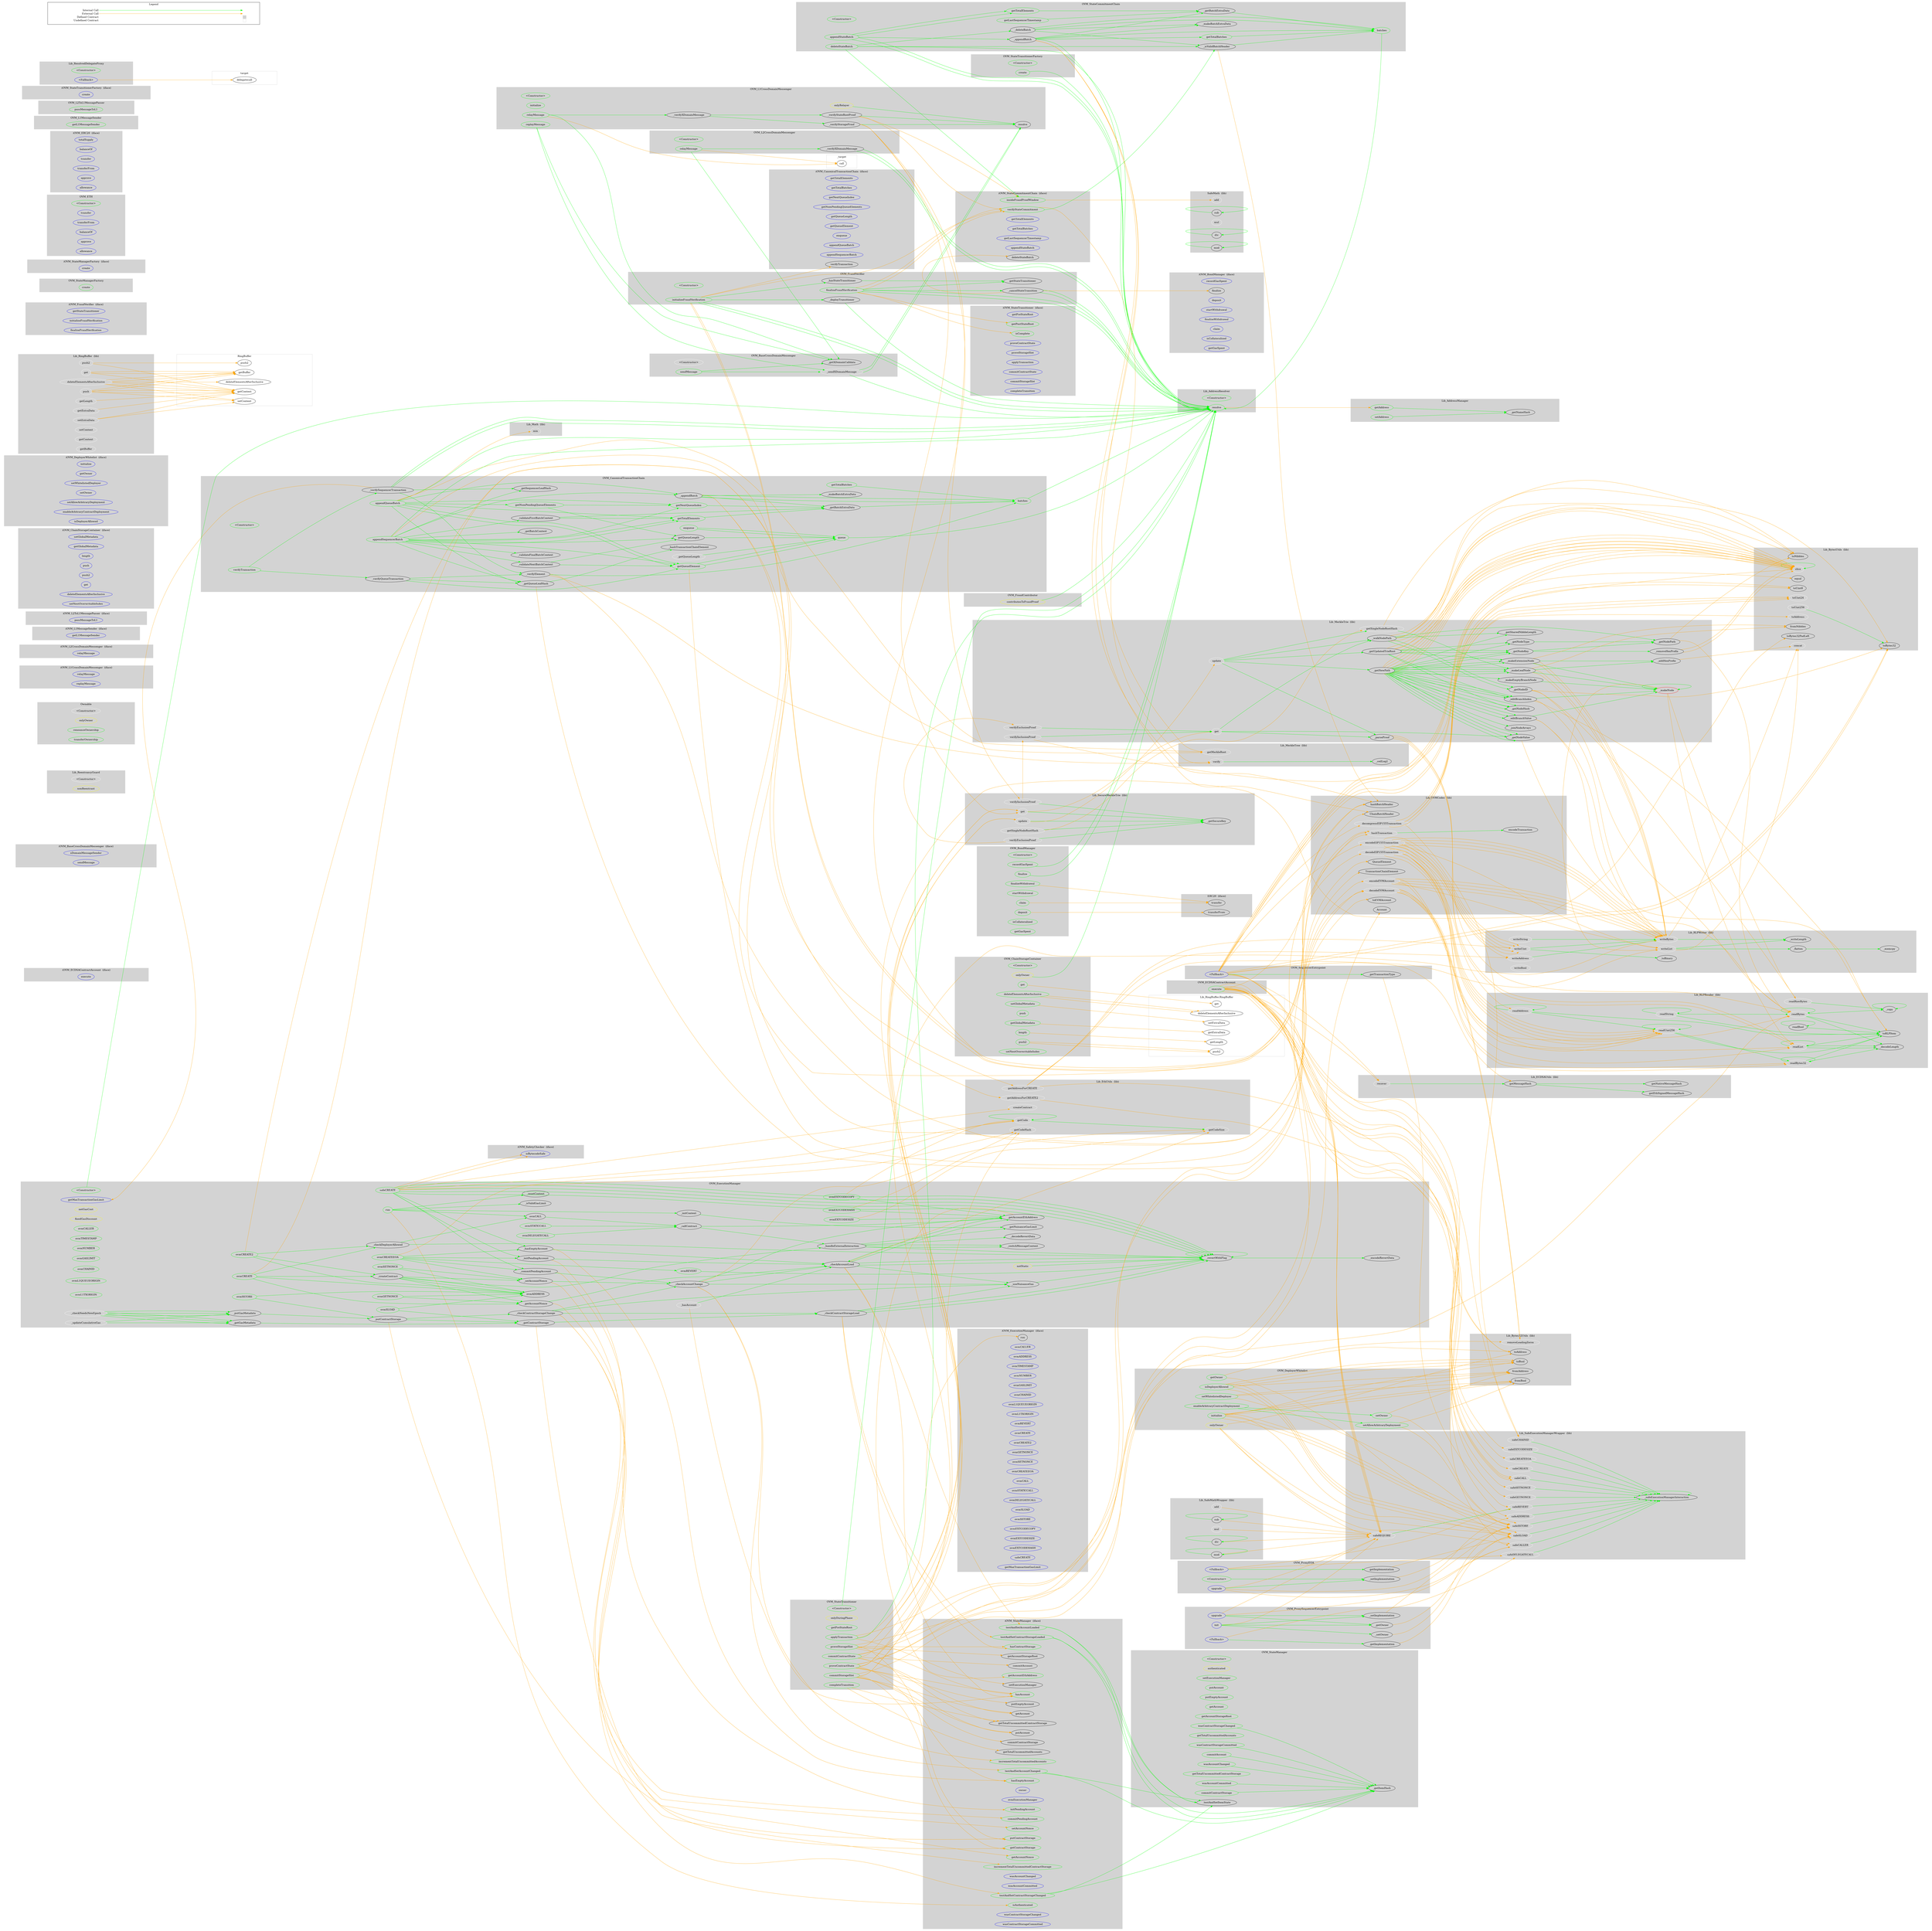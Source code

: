 digraph G {
  graph [ ratio = "auto", page = "100", compound =true ];
subgraph "clusterOVM_ECDSAContractAccount" {
  graph [ label = "OVM_ECDSAContractAccount", color = "lightgray", style = "filled", bgcolor = "lightgray" ];
  "OVM_ECDSAContractAccount.execute" [ label = "execute", color = "green" ];
}

subgraph "clusteriOVM_ECDSAContractAccount" {
  graph [ label = "iOVM_ECDSAContractAccount  (iface)", color = "lightgray", style = "filled", bgcolor = "lightgray" ];
  "iOVM_ECDSAContractAccount.execute" [ label = "execute", color = "blue" ];
}

subgraph "clusterLib_OVMCodec" {
  graph [ label = "Lib_OVMCodec  (lib)", color = "lightgray", style = "filled", bgcolor = "lightgray" ];
  "Lib_OVMCodec.decodeEIP155Transaction" [ label = "decodeEIP155Transaction", color = "white" ];
  "Lib_OVMCodec.decompressEIP155Transaction" [ label = "decompressEIP155Transaction", color = "white" ];
  "Lib_OVMCodec.encodeEIP155Transaction" [ label = "encodeEIP155Transaction", color = "white" ];
  "Lib_OVMCodec.encodeTransaction" [ label = "encodeTransaction" ];
  "Lib_OVMCodec.hashTransaction" [ label = "hashTransaction", color = "white" ];
  "Lib_OVMCodec.toEVMAccount" [ label = "toEVMAccount" ];
  "Lib_OVMCodec.encodeEVMAccount" [ label = "encodeEVMAccount", color = "white" ];
  "Lib_OVMCodec.decodeEVMAccount" [ label = "decodeEVMAccount", color = "white" ];
  "Lib_OVMCodec.hashBatchHeader" [ label = "hashBatchHeader" ];
  "Lib_OVMCodec.QueueElement" [ label = "QueueElement" ];
  "Lib_OVMCodec.TransactionChainElement" [ label = "TransactionChainElement" ];
  "Lib_OVMCodec.ChainBatchHeader" [ label = "ChainBatchHeader" ];
  "Lib_OVMCodec.Account" [ label = "Account" ];
}

subgraph "clusterLib_RLPReader" {
  graph [ label = "Lib_RLPReader  (lib)", color = "lightgray", style = "filled", bgcolor = "lightgray" ];
  "Lib_RLPReader.readList" [ label = "readList", color = "white" ];
  "Lib_RLPReader.readUint256" [ label = "readUint256", color = "white" ];
  "Lib_RLPReader.readAddress" [ label = "readAddress", color = "white" ];
  "Lib_RLPReader.readBytes" [ label = "readBytes", color = "white" ];
  "Lib_RLPReader.readBytes32" [ label = "readBytes32", color = "white" ];
  "Lib_RLPReader.toRLPItem" [ label = "toRLPItem" ];
  "Lib_RLPReader.readString" [ label = "readString", color = "white" ];
  "Lib_RLPReader.readBool" [ label = "readBool" ];
  "Lib_RLPReader.readRawBytes" [ label = "readRawBytes", color = "white" ];
  "Lib_RLPReader._decodeLength" [ label = "_decodeLength" ];
  "Lib_RLPReader._copy" [ label = "_copy" ];
}

subgraph "clusterLib_RLPWriter" {
  graph [ label = "Lib_RLPWriter  (lib)", color = "lightgray", style = "filled", bgcolor = "lightgray" ];
  "Lib_RLPWriter.writeUint" [ label = "writeUint", color = "white" ];
  "Lib_RLPWriter.writeBytes" [ label = "writeBytes", color = "white" ];
  "Lib_RLPWriter.writeAddress" [ label = "writeAddress", color = "white" ];
  "Lib_RLPWriter.writeList" [ label = "writeList", color = "white" ];
  "Lib_RLPWriter.writeString" [ label = "writeString", color = "white" ];
  "Lib_RLPWriter.writeBool" [ label = "writeBool", color = "white" ];
  "Lib_RLPWriter._writeLength" [ label = "_writeLength" ];
  "Lib_RLPWriter._toBinary" [ label = "_toBinary" ];
  "Lib_RLPWriter._memcpy" [ label = "_memcpy" ];
  "Lib_RLPWriter._flatten" [ label = "_flatten" ];
}

subgraph "clusterLib_BytesUtils" {
  graph [ label = "Lib_BytesUtils  (lib)", color = "lightgray", style = "filled", bgcolor = "lightgray" ];
  "Lib_BytesUtils.toUint24" [ label = "toUint24", color = "white" ];
  "Lib_BytesUtils.toAddress" [ label = "toAddress", color = "white" ];
  "Lib_BytesUtils.slice" [ label = "slice", color = "white" ];
  "Lib_BytesUtils.concat" [ label = "concat", color = "white" ];
  "Lib_BytesUtils.toBytes32PadLeft" [ label = "toBytes32PadLeft" ];
  "Lib_BytesUtils.toBytes32" [ label = "toBytes32" ];
  "Lib_BytesUtils.toUint256" [ label = "toUint256", color = "white" ];
  "Lib_BytesUtils.toUint8" [ label = "toUint8" ];
  "Lib_BytesUtils.toNibbles" [ label = "toNibbles" ];
  "Lib_BytesUtils.fromNibbles" [ label = "fromNibbles" ];
  "Lib_BytesUtils.equal" [ label = "equal" ];
}

subgraph "clusterLib_Bytes32Utils" {
  graph [ label = "Lib_Bytes32Utils  (lib)", color = "lightgray", style = "filled", bgcolor = "lightgray" ];
  "Lib_Bytes32Utils.removeLeadingZeros" [ label = "removeLeadingZeros", color = "white" ];
  "Lib_Bytes32Utils.toBool" [ label = "toBool" ];
  "Lib_Bytes32Utils.fromBool" [ label = "fromBool" ];
  "Lib_Bytes32Utils.toAddress" [ label = "toAddress" ];
  "Lib_Bytes32Utils.fromAddress" [ label = "fromAddress" ];
}

subgraph "clusterLib_SafeExecutionManagerWrapper" {
  graph [ label = "Lib_SafeExecutionManagerWrapper  (lib)", color = "lightgray", style = "filled", bgcolor = "lightgray" ];
  "Lib_SafeExecutionManagerWrapper.safeREQUIRE" [ label = "safeREQUIRE", color = "white" ];
  "Lib_SafeExecutionManagerWrapper.safeADDRESS" [ label = "safeADDRESS", color = "white" ];
  "Lib_SafeExecutionManagerWrapper.safeCHAINID" [ label = "safeCHAINID", color = "white" ];
  "Lib_SafeExecutionManagerWrapper.safeGETNONCE" [ label = "safeGETNONCE", color = "white" ];
  "Lib_SafeExecutionManagerWrapper.safeCALLER" [ label = "safeCALLER", color = "white" ];
  "Lib_SafeExecutionManagerWrapper.safeCALL" [ label = "safeCALL", color = "white" ];
  "Lib_SafeExecutionManagerWrapper.safeCREATE" [ label = "safeCREATE", color = "white" ];
  "Lib_SafeExecutionManagerWrapper.safeSETNONCE" [ label = "safeSETNONCE", color = "white" ];
  "Lib_SafeExecutionManagerWrapper.safeDELEGATECALL" [ label = "safeDELEGATECALL", color = "white" ];
  "Lib_SafeExecutionManagerWrapper.safeEXTCODESIZE" [ label = "safeEXTCODESIZE", color = "white" ];
  "Lib_SafeExecutionManagerWrapper.safeCREATEEOA" [ label = "safeCREATEEOA", color = "white" ];
  "Lib_SafeExecutionManagerWrapper.safeREVERT" [ label = "safeREVERT", color = "white" ];
  "Lib_SafeExecutionManagerWrapper.safeSLOAD" [ label = "safeSLOAD", color = "white" ];
  "Lib_SafeExecutionManagerWrapper.safeSSTORE" [ label = "safeSSTORE", color = "white" ];
  "Lib_SafeExecutionManagerWrapper._safeExecutionManagerInteraction" [ label = "_safeExecutionManagerInteraction" ];
}

subgraph "clusterLib_ECDSAUtils" {
  graph [ label = "Lib_ECDSAUtils  (lib)", color = "lightgray", style = "filled", bgcolor = "lightgray" ];
  "Lib_ECDSAUtils.recover" [ label = "recover", color = "white" ];
  "Lib_ECDSAUtils.getMessageHash" [ label = "getMessageHash" ];
  "Lib_ECDSAUtils.getNativeMessageHash" [ label = "getNativeMessageHash" ];
  "Lib_ECDSAUtils.getEthSignedMessageHash" [ label = "getEthSignedMessageHash" ];
}

subgraph "clusterLib_SafeMathWrapper" {
  graph [ label = "Lib_SafeMathWrapper  (lib)", color = "lightgray", style = "filled", bgcolor = "lightgray" ];
  "Lib_SafeMathWrapper.add" [ label = "add", color = "white" ];
  "Lib_SafeMathWrapper.sub" [ label = "sub" ];
  "Lib_SafeMathWrapper.mul" [ label = "mul", color = "white" ];
  "Lib_SafeMathWrapper.div" [ label = "div" ];
  "Lib_SafeMathWrapper.mod" [ label = "mod" ];
}

subgraph "clusterOVM_ProxyEOA" {
  graph [ label = "OVM_ProxyEOA", color = "lightgray", style = "filled", bgcolor = "lightgray" ];
  "OVM_ProxyEOA.<Constructor>" [ label = "<Constructor>", color = "green" ];
  "OVM_ProxyEOA.<Fallback>" [ label = "<Fallback>", color = "blue" ];
  "OVM_ProxyEOA.upgrade" [ label = "upgrade", color = "blue" ];
  "OVM_ProxyEOA.getImplementation" [ label = "getImplementation" ];
  "OVM_ProxyEOA._setImplementation" [ label = "_setImplementation" ];
}

subgraph "clusterOVM_BaseCrossDomainMessenger" {
  graph [ label = "OVM_BaseCrossDomainMessenger", color = "lightgray", style = "filled", bgcolor = "lightgray" ];
  "OVM_BaseCrossDomainMessenger.<Constructor>" [ label = "<Constructor>", color = "white" ];
  "OVM_BaseCrossDomainMessenger.sendMessage" [ label = "sendMessage", color = "green" ];
  "OVM_BaseCrossDomainMessenger._getXDomainCalldata" [ label = "_getXDomainCalldata" ];
  "OVM_BaseCrossDomainMessenger._sendXDomainMessage" [ label = "_sendXDomainMessage" ];
}

subgraph "clusteriOVM_BaseCrossDomainMessenger" {
  graph [ label = "iOVM_BaseCrossDomainMessenger  (iface)", color = "lightgray", style = "filled", bgcolor = "lightgray" ];
  "iOVM_BaseCrossDomainMessenger.xDomainMessageSender" [ label = "xDomainMessageSender", color = "blue" ];
  "iOVM_BaseCrossDomainMessenger.sendMessage" [ label = "sendMessage", color = "blue" ];
}

subgraph "clusterLib_ReentrancyGuard" {
  graph [ label = "Lib_ReentrancyGuard", color = "lightgray", style = "filled", bgcolor = "lightgray" ];
  "Lib_ReentrancyGuard.<Constructor>" [ label = "<Constructor>", color = "white" ];
  "Lib_ReentrancyGuard.nonReentrant" [ label = "nonReentrant", color = "yellow" ];
}

subgraph "clusterOVM_L1CrossDomainMessenger" {
  graph [ label = "OVM_L1CrossDomainMessenger", color = "lightgray", style = "filled", bgcolor = "lightgray" ];
  "OVM_L1CrossDomainMessenger.<Constructor>" [ label = "<Constructor>", color = "green" ];
  "OVM_L1CrossDomainMessenger.initialize" [ label = "initialize", color = "green" ];
  "OVM_L1CrossDomainMessenger.onlyRelayer" [ label = "onlyRelayer", color = "yellow" ];
  "OVM_L1CrossDomainMessenger.relayMessage" [ label = "relayMessage", color = "green" ];
  "OVM_L1CrossDomainMessenger.replayMessage" [ label = "replayMessage", color = "green" ];
  "OVM_L1CrossDomainMessenger._verifyXDomainMessage" [ label = "_verifyXDomainMessage" ];
  "OVM_L1CrossDomainMessenger._verifyStateRootProof" [ label = "_verifyStateRootProof" ];
  "OVM_L1CrossDomainMessenger._verifyStorageProof" [ label = "_verifyStorageProof" ];
  "OVM_BaseCrossDomainMessenger._sendXDomainMessage" [ label = "_sendXDomainMessage", color = "white" ];
  "OVM_L1CrossDomainMessenger.resolve" [ label = "resolve" ];
}

subgraph "clusterLib_AddressResolver" {
  graph [ label = "Lib_AddressResolver", color = "lightgray", style = "filled", bgcolor = "lightgray" ];
  "Lib_AddressResolver.<Constructor>" [ label = "<Constructor>", color = "green" ];
  "Lib_AddressResolver.resolve" [ label = "resolve", color = "green" ];
}

subgraph "clusterLib_AddressManager" {
  graph [ label = "Lib_AddressManager", color = "lightgray", style = "filled", bgcolor = "lightgray" ];
  "Lib_AddressManager.getAddress" [ label = "getAddress", color = "green" ];
  "Lib_AddressManager.setAddress" [ label = "setAddress", color = "green" ];
  "Lib_AddressManager._getNameHash" [ label = "_getNameHash" ];
}

subgraph "clusterOwnable" {
  graph [ label = "Ownable", color = "lightgray", style = "filled", bgcolor = "lightgray" ];
  "Ownable.<Constructor>" [ label = "<Constructor>", color = "white" ];
  "Ownable.onlyOwner" [ label = "onlyOwner", color = "yellow" ];
  "Ownable.renounceOwnership" [ label = "renounceOwnership", color = "green" ];
  "Ownable.transferOwnership" [ label = "transferOwnership", color = "green" ];
}

subgraph "clusterLib_SecureMerkleTrie" {
  graph [ label = "Lib_SecureMerkleTrie  (lib)", color = "lightgray", style = "filled", bgcolor = "lightgray" ];
  "Lib_SecureMerkleTrie.get" [ label = "get", color = "white" ];
  "Lib_SecureMerkleTrie.verifyInclusionProof" [ label = "verifyInclusionProof", color = "white" ];
  "Lib_SecureMerkleTrie.verifyExclusionProof" [ label = "verifyExclusionProof", color = "white" ];
  "Lib_SecureMerkleTrie.update" [ label = "update", color = "white" ];
  "Lib_SecureMerkleTrie.getSingleNodeRootHash" [ label = "getSingleNodeRootHash", color = "white" ];
  "Lib_SecureMerkleTrie._getSecureKey" [ label = "_getSecureKey" ];
}

subgraph "clusterLib_MerkleTrie" {
  graph [ label = "Lib_MerkleTrie  (lib)", color = "lightgray", style = "filled", bgcolor = "lightgray" ];
  "Lib_MerkleTrie.verifyInclusionProof" [ label = "verifyInclusionProof", color = "white" ];
  "Lib_MerkleTrie.verifyExclusionProof" [ label = "verifyExclusionProof", color = "white" ];
  "Lib_MerkleTrie.update" [ label = "update", color = "white" ];
  "Lib_MerkleTrie.get" [ label = "get", color = "white" ];
  "Lib_MerkleTrie.getSingleNodeRootHash" [ label = "getSingleNodeRootHash", color = "white" ];
  "Lib_MerkleTrie._walkNodePath" [ label = "_walkNodePath" ];
  "Lib_MerkleTrie._getNewPath" [ label = "_getNewPath" ];
  "Lib_MerkleTrie._getUpdatedTrieRoot" [ label = "_getUpdatedTrieRoot" ];
  "Lib_MerkleTrie._parseProof" [ label = "_parseProof" ];
  "Lib_MerkleTrie._getNodeID" [ label = "_getNodeID" ];
  "Lib_MerkleTrie._getNodePath" [ label = "_getNodePath" ];
  "Lib_MerkleTrie._getNodeKey" [ label = "_getNodeKey" ];
  "Lib_MerkleTrie._getNodeValue" [ label = "_getNodeValue" ];
  "Lib_MerkleTrie._getNodeHash" [ label = "_getNodeHash" ];
  "Lib_MerkleTrie._getNodeType" [ label = "_getNodeType" ];
  "Lib_MerkleTrie._getSharedNibbleLength" [ label = "_getSharedNibbleLength" ];
  "Lib_MerkleTrie._makeNode" [ label = "_makeNode", color = "red" ];
  "Lib_MerkleTrie._makeExtensionNode" [ label = "_makeExtensionNode" ];
  "Lib_MerkleTrie._makeLeafNode" [ label = "_makeLeafNode" ];
  "Lib_MerkleTrie._makeEmptyBranchNode" [ label = "_makeEmptyBranchNode" ];
  "Lib_MerkleTrie._editBranchValue" [ label = "_editBranchValue" ];
  "Lib_MerkleTrie._editBranchIndex" [ label = "_editBranchIndex" ];
  "Lib_MerkleTrie._addHexPrefix" [ label = "_addHexPrefix" ];
  "Lib_MerkleTrie._removeHexPrefix" [ label = "_removeHexPrefix" ];
  "Lib_MerkleTrie._joinNodeArrays" [ label = "_joinNodeArrays" ];
}

subgraph "clusteriOVM_L1CrossDomainMessenger" {
  graph [ label = "iOVM_L1CrossDomainMessenger  (iface)", color = "lightgray", style = "filled", bgcolor = "lightgray" ];
  "iOVM_L1CrossDomainMessenger.relayMessage" [ label = "relayMessage", color = "blue" ];
  "iOVM_L1CrossDomainMessenger.replayMessage" [ label = "replayMessage", color = "blue" ];
}

subgraph "clusteriOVM_CanonicalTransactionChain" {
  graph [ label = "iOVM_CanonicalTransactionChain  (iface)", color = "lightgray", style = "filled", bgcolor = "lightgray" ];
  "iOVM_CanonicalTransactionChain.getTotalElements" [ label = "getTotalElements", color = "blue" ];
  "iOVM_CanonicalTransactionChain.getTotalBatches" [ label = "getTotalBatches", color = "blue" ];
  "iOVM_CanonicalTransactionChain.getNextQueueIndex" [ label = "getNextQueueIndex", color = "blue" ];
  "iOVM_CanonicalTransactionChain.getNumPendingQueueElements" [ label = "getNumPendingQueueElements", color = "blue" ];
  "iOVM_CanonicalTransactionChain.getQueueLength" [ label = "getQueueLength", color = "blue" ];
  "iOVM_CanonicalTransactionChain.getQueueElement" [ label = "getQueueElement", color = "blue" ];
  "iOVM_CanonicalTransactionChain.enqueue" [ label = "enqueue", color = "blue" ];
  "iOVM_CanonicalTransactionChain.appendQueueBatch" [ label = "appendQueueBatch", color = "blue" ];
  "iOVM_CanonicalTransactionChain.appendSequencerBatch" [ label = "appendSequencerBatch", color = "blue" ];
  "iOVM_CanonicalTransactionChain.verifyTransaction" [ label = "verifyTransaction" ];
}

subgraph "clusteriOVM_StateCommitmentChain" {
  graph [ label = "iOVM_StateCommitmentChain  (iface)", color = "lightgray", style = "filled", bgcolor = "lightgray" ];
  "iOVM_StateCommitmentChain.insideFraudProofWindow" [ label = "insideFraudProofWindow", color = "blue" ];
  "iOVM_StateCommitmentChain.verifyStateCommitment" [ label = "verifyStateCommitment", color = "blue" ];
  "iOVM_StateCommitmentChain.getTotalElements" [ label = "getTotalElements", color = "blue" ];
  "iOVM_StateCommitmentChain.getTotalBatches" [ label = "getTotalBatches", color = "blue" ];
  "iOVM_StateCommitmentChain.getLastSequencerTimestamp" [ label = "getLastSequencerTimestamp", color = "blue" ];
  "iOVM_StateCommitmentChain.appendStateBatch" [ label = "appendStateBatch", color = "blue" ];
  "iOVM_StateCommitmentChain.deleteStateBatch" [ label = "deleteStateBatch" ];
}

subgraph "clusterOVM_L2CrossDomainMessenger" {
  graph [ label = "OVM_L2CrossDomainMessenger", color = "lightgray", style = "filled", bgcolor = "lightgray" ];
  "OVM_L2CrossDomainMessenger.<Constructor>" [ label = "<Constructor>", color = "green" ];
  "OVM_L2CrossDomainMessenger.relayMessage" [ label = "relayMessage", color = "green" ];
  "OVM_L2CrossDomainMessenger._verifyXDomainMessage" [ label = "_verifyXDomainMessage" ];
  "OVM_BaseCrossDomainMessenger._sendXDomainMessage" [ label = "_sendXDomainMessage", color = "white" ];
}

subgraph "clusteriOVM_L2CrossDomainMessenger" {
  graph [ label = "iOVM_L2CrossDomainMessenger  (iface)", color = "lightgray", style = "filled", bgcolor = "lightgray" ];
  "iOVM_L2CrossDomainMessenger.relayMessage" [ label = "relayMessage", color = "blue" ];
}

subgraph "clusteriOVM_L1MessageSender" {
  graph [ label = "iOVM_L1MessageSender  (iface)", color = "lightgray", style = "filled", bgcolor = "lightgray" ];
  "iOVM_L1MessageSender.getL1MessageSender" [ label = "getL1MessageSender", color = "blue" ];
}

subgraph "clusteriOVM_L2ToL1MessagePasser" {
  graph [ label = "iOVM_L2ToL1MessagePasser  (iface)", color = "lightgray", style = "filled", bgcolor = "lightgray" ];
  "iOVM_L2ToL1MessagePasser.passMessageToL1" [ label = "passMessageToL1", color = "blue" ];
}

subgraph "clusterOVM_CanonicalTransactionChain" {
  graph [ label = "OVM_CanonicalTransactionChain", color = "lightgray", style = "filled", bgcolor = "lightgray" ];
  "OVM_CanonicalTransactionChain.<Constructor>" [ label = "<Constructor>", color = "green" ];
  "OVM_CanonicalTransactionChain.batches" [ label = "batches", color = "green" ];
  "OVM_CanonicalTransactionChain.queue" [ label = "queue", color = "green" ];
  "OVM_CanonicalTransactionChain.getTotalElements" [ label = "getTotalElements", color = "green" ];
  "OVM_CanonicalTransactionChain.getTotalBatches" [ label = "getTotalBatches", color = "green" ];
  "OVM_CanonicalTransactionChain.getNextQueueIndex" [ label = "getNextQueueIndex", color = "green" ];
  "OVM_CanonicalTransactionChain.getQueueElement" [ label = "getQueueElement", color = "green" ];
  "OVM_CanonicalTransactionChain.getNumPendingQueueElements" [ label = "getNumPendingQueueElements", color = "green" ];
  "OVM_CanonicalTransactionChain.getQueueLength" [ label = "getQueueLength" ];
  "OVM_CanonicalTransactionChain.enqueue" [ label = "enqueue", color = "green" ];
  "OVM_CanonicalTransactionChain.appendQueueBatch" [ label = "appendQueueBatch", color = "green" ];
  "OVM_CanonicalTransactionChain.appendSequencerBatch" [ label = "appendSequencerBatch", color = "green" ];
  "OVM_CanonicalTransactionChain.verifyTransaction" [ label = "verifyTransaction", color = "green" ];
  "OVM_CanonicalTransactionChain._getBatchContext" [ label = "_getBatchContext" ];
  "OVM_CanonicalTransactionChain._getBatchExtraData" [ label = "_getBatchExtraData" ];
  "OVM_CanonicalTransactionChain._makeBatchExtraData" [ label = "_makeBatchExtraData" ];
  "OVM_CanonicalTransactionChain._getQueueLeafHash" [ label = "_getQueueLeafHash" ];
  "OVM_CanonicalTransactionChain._getQueueLength" [ label = "_getQueueLength", color = "white" ];
  "OVM_CanonicalTransactionChain._getSequencerLeafHash" [ label = "_getSequencerLeafHash" ];
  "OVM_CanonicalTransactionChain._appendBatch" [ label = "_appendBatch" ];
  "OVM_CanonicalTransactionChain._validateFirstBatchContext" [ label = "_validateFirstBatchContext" ];
  "OVM_CanonicalTransactionChain._validateNextBatchContext" [ label = "_validateNextBatchContext" ];
  "OVM_CanonicalTransactionChain._validateFinalBatchContext" [ label = "_validateFinalBatchContext" ];
  "OVM_CanonicalTransactionChain._hashTransactionChainElement" [ label = "_hashTransactionChainElement" ];
  "OVM_CanonicalTransactionChain._verifySequencerTransaction" [ label = "_verifySequencerTransaction" ];
  "OVM_CanonicalTransactionChain._verifyQueueTransaction" [ label = "_verifyQueueTransaction" ];
  "OVM_CanonicalTransactionChain._verifyElement" [ label = "_verifyElement" ];
}

subgraph "clusterLib_MerkleTree" {
  graph [ label = "Lib_MerkleTree  (lib)", color = "lightgray", style = "filled", bgcolor = "lightgray" ];
  "Lib_MerkleTree.getMerkleRoot" [ label = "getMerkleRoot", color = "white" ];
  "Lib_MerkleTree.verify" [ label = "verify", color = "white" ];
  "Lib_MerkleTree._ceilLog2" [ label = "_ceilLog2" ];
}

subgraph "clusterLib_Math" {
  graph [ label = "Lib_Math  (lib)", color = "lightgray", style = "filled", bgcolor = "lightgray" ];
  "Lib_Math.min" [ label = "min", color = "white" ];
}

subgraph "clusteriOVM_ChainStorageContainer" {
  graph [ label = "iOVM_ChainStorageContainer  (iface)", color = "lightgray", style = "filled", bgcolor = "lightgray" ];
  "iOVM_ChainStorageContainer.setGlobalMetadata" [ label = "setGlobalMetadata", color = "blue" ];
  "iOVM_ChainStorageContainer.getGlobalMetadata" [ label = "getGlobalMetadata", color = "blue" ];
  "iOVM_ChainStorageContainer.length" [ label = "length", color = "blue" ];
  "iOVM_ChainStorageContainer.push" [ label = "push", color = "blue" ];
  "iOVM_ChainStorageContainer.push2" [ label = "push2", color = "blue" ];
  "iOVM_ChainStorageContainer.get" [ label = "get", color = "blue" ];
  "iOVM_ChainStorageContainer.deleteElementsAfterInclusive" [ label = "deleteElementsAfterInclusive", color = "blue" ];
  "iOVM_ChainStorageContainer.setNextOverwritableIndex" [ label = "setNextOverwritableIndex", color = "blue" ];
}

subgraph "clusterOVM_ExecutionManager" {
  graph [ label = "OVM_ExecutionManager", color = "lightgray", style = "filled", bgcolor = "lightgray" ];
  "OVM_ExecutionManager.getMaxTransactionGasLimit" [ label = "getMaxTransactionGasLimit", color = "blue" ];
  "OVM_ExecutionManager.<Constructor>" [ label = "<Constructor>", color = "green" ];
  "OVM_ExecutionManager.netGasCost" [ label = "netGasCost", color = "yellow" ];
  "OVM_ExecutionManager.fixedGasDiscount" [ label = "fixedGasDiscount", color = "yellow" ];
  "OVM_ExecutionManager.notStatic" [ label = "notStatic", color = "yellow" ];
  "OVM_ExecutionManager.run" [ label = "run", color = "green" ];
  "OVM_ExecutionManager.ovmCALLER" [ label = "ovmCALLER", color = "green" ];
  "OVM_ExecutionManager.ovmADDRESS" [ label = "ovmADDRESS" ];
  "OVM_ExecutionManager.ovmTIMESTAMP" [ label = "ovmTIMESTAMP", color = "green" ];
  "OVM_ExecutionManager.ovmNUMBER" [ label = "ovmNUMBER", color = "green" ];
  "OVM_ExecutionManager.ovmGASLIMIT" [ label = "ovmGASLIMIT", color = "green" ];
  "OVM_ExecutionManager.ovmCHAINID" [ label = "ovmCHAINID", color = "green" ];
  "OVM_ExecutionManager.ovmL1QUEUEORIGIN" [ label = "ovmL1QUEUEORIGIN", color = "green" ];
  "OVM_ExecutionManager.ovmL1TXORIGIN" [ label = "ovmL1TXORIGIN", color = "green" ];
  "OVM_ExecutionManager.ovmREVERT" [ label = "ovmREVERT", color = "green" ];
  "OVM_ExecutionManager.ovmCREATE" [ label = "ovmCREATE", color = "green" ];
  "OVM_ExecutionManager.ovmCREATE2" [ label = "ovmCREATE2", color = "green" ];
  "OVM_ExecutionManager.ovmGETNONCE" [ label = "ovmGETNONCE", color = "green" ];
  "OVM_ExecutionManager.ovmSETNONCE" [ label = "ovmSETNONCE", color = "green" ];
  "OVM_ExecutionManager.ovmCREATEEOA" [ label = "ovmCREATEEOA", color = "green" ];
  "OVM_ExecutionManager.ovmCALL" [ label = "ovmCALL" ];
  "OVM_ExecutionManager.ovmSTATICCALL" [ label = "ovmSTATICCALL", color = "green" ];
  "OVM_ExecutionManager.ovmDELEGATECALL" [ label = "ovmDELEGATECALL", color = "green" ];
  "OVM_ExecutionManager.ovmSLOAD" [ label = "ovmSLOAD", color = "green" ];
  "OVM_ExecutionManager.ovmSSTORE" [ label = "ovmSSTORE", color = "green" ];
  "OVM_ExecutionManager.ovmEXTCODECOPY" [ label = "ovmEXTCODECOPY", color = "green" ];
  "OVM_ExecutionManager.ovmEXTCODESIZE" [ label = "ovmEXTCODESIZE", color = "green" ];
  "OVM_ExecutionManager.ovmEXTCODEHASH" [ label = "ovmEXTCODEHASH", color = "green" ];
  "OVM_ExecutionManager.safeCREATE" [ label = "safeCREATE", color = "green" ];
  "OVM_ExecutionManager._checkDeployerAllowed" [ label = "_checkDeployerAllowed" ];
  "OVM_ExecutionManager._createContract" [ label = "_createContract" ];
  "OVM_ExecutionManager._callContract" [ label = "_callContract" ];
  "OVM_ExecutionManager._handleExternalInteraction" [ label = "_handleExternalInteraction" ];
  "OVM_ExecutionManager._hasAccount" [ label = "_hasAccount", color = "white" ];
  "OVM_ExecutionManager._hasEmptyAccount" [ label = "_hasEmptyAccount" ];
  "OVM_ExecutionManager._setAccountNonce" [ label = "_setAccountNonce" ];
  "OVM_ExecutionManager._getAccountNonce" [ label = "_getAccountNonce" ];
  "OVM_ExecutionManager._getAccountEthAddress" [ label = "_getAccountEthAddress" ];
  "OVM_ExecutionManager._initPendingAccount" [ label = "_initPendingAccount" ];
  "OVM_ExecutionManager._commitPendingAccount" [ label = "_commitPendingAccount" ];
  "OVM_ExecutionManager._getContractStorage" [ label = "_getContractStorage" ];
  "OVM_ExecutionManager._putContractStorage" [ label = "_putContractStorage" ];
  "OVM_ExecutionManager._checkAccountLoad" [ label = "_checkAccountLoad" ];
  "OVM_ExecutionManager._checkAccountChange" [ label = "_checkAccountChange" ];
  "OVM_ExecutionManager._checkContractStorageLoad" [ label = "_checkContractStorageLoad" ];
  "OVM_ExecutionManager._checkContractStorageChange" [ label = "_checkContractStorageChange" ];
  "OVM_ExecutionManager._encodeRevertData" [ label = "_encodeRevertData" ];
  "OVM_ExecutionManager._decodeRevertData" [ label = "_decodeRevertData" ];
  "OVM_ExecutionManager._revertWithFlag" [ label = "_revertWithFlag" ];
  "OVM_ExecutionManager._getNuisanceGasLimit" [ label = "_getNuisanceGasLimit" ];
  "OVM_ExecutionManager._useNuisanceGas" [ label = "_useNuisanceGas" ];
  "OVM_ExecutionManager._checkNeedsNewEpoch" [ label = "_checkNeedsNewEpoch", color = "white" ];
  "OVM_ExecutionManager._isValidGasLimit" [ label = "_isValidGasLimit" ];
  "OVM_ExecutionManager._updateCumulativeGas" [ label = "_updateCumulativeGas", color = "white" ];
  "OVM_ExecutionManager._getGasMetadata" [ label = "_getGasMetadata" ];
  "OVM_ExecutionManager._putGasMetadata" [ label = "_putGasMetadata" ];
  "OVM_ExecutionManager._switchMessageContext" [ label = "_switchMessageContext" ];
  "OVM_ExecutionManager._initContext" [ label = "_initContext" ];
  "OVM_ExecutionManager._resetContext" [ label = "_resetContext" ];
}

subgraph "clusterLib_EthUtils" {
  graph [ label = "Lib_EthUtils  (lib)", color = "lightgray", style = "filled", bgcolor = "lightgray" ];
  "Lib_EthUtils.getAddressForCREATE" [ label = "getAddressForCREATE", color = "white" ];
  "Lib_EthUtils.getAddressForCREATE2" [ label = "getAddressForCREATE2", color = "white" ];
  "Lib_EthUtils.getCode" [ label = "getCode", color = "white" ];
  "Lib_EthUtils.getCodeSize" [ label = "getCodeSize", color = "white" ];
  "Lib_EthUtils.getCodeHash" [ label = "getCodeHash", color = "white" ];
  "Lib_EthUtils.createContract" [ label = "createContract", color = "white" ];
}

subgraph "clusteriOVM_ExecutionManager" {
  graph [ label = "iOVM_ExecutionManager  (iface)", color = "lightgray", style = "filled", bgcolor = "lightgray" ];
  "iOVM_ExecutionManager.run" [ label = "run" ];
  "iOVM_ExecutionManager.ovmCALLER" [ label = "ovmCALLER", color = "blue" ];
  "iOVM_ExecutionManager.ovmADDRESS" [ label = "ovmADDRESS", color = "blue" ];
  "iOVM_ExecutionManager.ovmTIMESTAMP" [ label = "ovmTIMESTAMP", color = "blue" ];
  "iOVM_ExecutionManager.ovmNUMBER" [ label = "ovmNUMBER", color = "blue" ];
  "iOVM_ExecutionManager.ovmGASLIMIT" [ label = "ovmGASLIMIT", color = "blue" ];
  "iOVM_ExecutionManager.ovmCHAINID" [ label = "ovmCHAINID", color = "blue" ];
  "iOVM_ExecutionManager.ovmL1QUEUEORIGIN" [ label = "ovmL1QUEUEORIGIN", color = "blue" ];
  "iOVM_ExecutionManager.ovmL1TXORIGIN" [ label = "ovmL1TXORIGIN", color = "blue" ];
  "iOVM_ExecutionManager.ovmREVERT" [ label = "ovmREVERT", color = "blue" ];
  "iOVM_ExecutionManager.ovmCREATE" [ label = "ovmCREATE", color = "blue" ];
  "iOVM_ExecutionManager.ovmCREATE2" [ label = "ovmCREATE2", color = "blue" ];
  "iOVM_ExecutionManager.ovmGETNONCE" [ label = "ovmGETNONCE", color = "blue" ];
  "iOVM_ExecutionManager.ovmSETNONCE" [ label = "ovmSETNONCE", color = "blue" ];
  "iOVM_ExecutionManager.ovmCREATEEOA" [ label = "ovmCREATEEOA", color = "blue" ];
  "iOVM_ExecutionManager.ovmCALL" [ label = "ovmCALL", color = "blue" ];
  "iOVM_ExecutionManager.ovmSTATICCALL" [ label = "ovmSTATICCALL", color = "blue" ];
  "iOVM_ExecutionManager.ovmDELEGATECALL" [ label = "ovmDELEGATECALL", color = "blue" ];
  "iOVM_ExecutionManager.ovmSLOAD" [ label = "ovmSLOAD", color = "blue" ];
  "iOVM_ExecutionManager.ovmSSTORE" [ label = "ovmSSTORE", color = "blue" ];
  "iOVM_ExecutionManager.ovmEXTCODECOPY" [ label = "ovmEXTCODECOPY", color = "blue" ];
  "iOVM_ExecutionManager.ovmEXTCODESIZE" [ label = "ovmEXTCODESIZE", color = "blue" ];
  "iOVM_ExecutionManager.ovmEXTCODEHASH" [ label = "ovmEXTCODEHASH", color = "blue" ];
  "iOVM_ExecutionManager.safeCREATE" [ label = "safeCREATE", color = "blue" ];
  "iOVM_ExecutionManager.getMaxTransactionGasLimit" [ label = "getMaxTransactionGasLimit", color = "blue" ];
}

subgraph "clusteriOVM_StateManager" {
  graph [ label = "iOVM_StateManager  (iface)", color = "lightgray", style = "filled", bgcolor = "lightgray" ];
  "iOVM_StateManager.isAuthenticated" [ label = "isAuthenticated", color = "blue" ];
  "iOVM_StateManager.hasAccount" [ label = "hasAccount", color = "blue" ];
  "iOVM_StateManager.hasEmptyAccount" [ label = "hasEmptyAccount", color = "blue" ];
  "iOVM_StateManager.setAccountNonce" [ label = "setAccountNonce", color = "blue" ];
  "iOVM_StateManager.getAccountNonce" [ label = "getAccountNonce", color = "blue" ];
  "iOVM_StateManager.getAccountEthAddress" [ label = "getAccountEthAddress", color = "blue" ];
  "iOVM_StateManager.initPendingAccount" [ label = "initPendingAccount", color = "blue" ];
  "iOVM_StateManager.commitPendingAccount" [ label = "commitPendingAccount", color = "blue" ];
  "iOVM_StateManager.getContractStorage" [ label = "getContractStorage", color = "blue" ];
  "iOVM_StateManager.putContractStorage" [ label = "putContractStorage", color = "blue" ];
  "iOVM_StateManager.testAndSetAccountLoaded" [ label = "testAndSetAccountLoaded", color = "blue" ];
  "iOVM_StateManager.testAndSetAccountChanged" [ label = "testAndSetAccountChanged", color = "blue" ];
  "iOVM_StateManager.incrementTotalUncommittedAccounts" [ label = "incrementTotalUncommittedAccounts", color = "blue" ];
  "iOVM_StateManager.hasContractStorage" [ label = "hasContractStorage", color = "blue" ];
  "iOVM_StateManager.testAndSetContractStorageLoaded" [ label = "testAndSetContractStorageLoaded", color = "blue" ];
  "iOVM_StateManager.testAndSetContractStorageChanged" [ label = "testAndSetContractStorageChanged", color = "blue" ];
  "iOVM_StateManager.incrementTotalUncommittedContractStorage" [ label = "incrementTotalUncommittedContractStorage", color = "blue" ];
  "iOVM_StateManager.owner" [ label = "owner", color = "blue" ];
  "iOVM_StateManager.ovmExecutionManager" [ label = "ovmExecutionManager", color = "blue" ];
  "iOVM_StateManager.setExecutionManager" [ label = "setExecutionManager" ];
  "iOVM_StateManager.putAccount" [ label = "putAccount" ];
  "iOVM_StateManager.putEmptyAccount" [ label = "putEmptyAccount" ];
  "iOVM_StateManager.getAccount" [ label = "getAccount" ];
  "iOVM_StateManager.getAccountStorageRoot" [ label = "getAccountStorageRoot" ];
  "iOVM_StateManager.commitAccount" [ label = "commitAccount" ];
  "iOVM_StateManager.getTotalUncommittedAccounts" [ label = "getTotalUncommittedAccounts" ];
  "iOVM_StateManager.wasAccountChanged" [ label = "wasAccountChanged", color = "blue" ];
  "iOVM_StateManager.wasAccountCommitted" [ label = "wasAccountCommitted", color = "blue" ];
  "iOVM_StateManager.commitContractStorage" [ label = "commitContractStorage" ];
  "iOVM_StateManager.getTotalUncommittedContractStorage" [ label = "getTotalUncommittedContractStorage" ];
  "iOVM_StateManager.wasContractStorageChanged" [ label = "wasContractStorageChanged", color = "blue" ];
  "iOVM_StateManager.wasContractStorageCommitted" [ label = "wasContractStorageCommitted", color = "blue" ];
}

subgraph "clusteriOVM_SafetyChecker" {
  graph [ label = "iOVM_SafetyChecker  (iface)", color = "lightgray", style = "filled", bgcolor = "lightgray" ];
  "iOVM_SafetyChecker.isBytecodeSafe" [ label = "isBytecodeSafe", color = "blue" ];
}

subgraph "clusterOVM_DeployerWhitelist" {
  graph [ label = "OVM_DeployerWhitelist", color = "lightgray", style = "filled", bgcolor = "lightgray" ];
  "OVM_DeployerWhitelist.onlyOwner" [ label = "onlyOwner", color = "yellow" ];
  "OVM_DeployerWhitelist.initialize" [ label = "initialize", color = "green" ];
  "OVM_DeployerWhitelist.getOwner" [ label = "getOwner", color = "green" ];
  "OVM_DeployerWhitelist.setWhitelistedDeployer" [ label = "setWhitelistedDeployer", color = "green" ];
  "OVM_DeployerWhitelist.setOwner" [ label = "setOwner", color = "green" ];
  "OVM_DeployerWhitelist.setAllowArbitraryDeployment" [ label = "setAllowArbitraryDeployment", color = "green" ];
  "OVM_DeployerWhitelist.enableArbitraryContractDeployment" [ label = "enableArbitraryContractDeployment", color = "green" ];
  "OVM_DeployerWhitelist.isDeployerAllowed" [ label = "isDeployerAllowed", color = "green" ];
}

subgraph "clusteriOVM_DeployerWhitelist" {
  graph [ label = "iOVM_DeployerWhitelist  (iface)", color = "lightgray", style = "filled", bgcolor = "lightgray" ];
  "iOVM_DeployerWhitelist.initialize" [ label = "initialize", color = "blue" ];
  "iOVM_DeployerWhitelist.getOwner" [ label = "getOwner", color = "blue" ];
  "iOVM_DeployerWhitelist.setWhitelistedDeployer" [ label = "setWhitelistedDeployer", color = "blue" ];
  "iOVM_DeployerWhitelist.setOwner" [ label = "setOwner", color = "blue" ];
  "iOVM_DeployerWhitelist.setAllowArbitraryDeployment" [ label = "setAllowArbitraryDeployment", color = "blue" ];
  "iOVM_DeployerWhitelist.enableArbitraryContractDeployment" [ label = "enableArbitraryContractDeployment", color = "blue" ];
  "iOVM_DeployerWhitelist.isDeployerAllowed" [ label = "isDeployerAllowed", color = "blue" ];
}

subgraph "clusterOVM_ChainStorageContainer" {
  graph [ label = "OVM_ChainStorageContainer", color = "lightgray", style = "filled", bgcolor = "lightgray" ];
  "OVM_ChainStorageContainer.<Constructor>" [ label = "<Constructor>", color = "green" ];
  "OVM_ChainStorageContainer.onlyOwner" [ label = "onlyOwner", color = "yellow" ];
  "OVM_ChainStorageContainer.setGlobalMetadata" [ label = "setGlobalMetadata", color = "green" ];
  "OVM_ChainStorageContainer.getGlobalMetadata" [ label = "getGlobalMetadata", color = "green" ];
  "OVM_ChainStorageContainer.length" [ label = "length", color = "green" ];
  "OVM_ChainStorageContainer.push" [ label = "push", color = "green" ];
  "OVM_ChainStorageContainer.push2" [ label = "push2", color = "green" ];
  "OVM_ChainStorageContainer.get" [ label = "get", color = "green" ];
  "OVM_ChainStorageContainer.deleteElementsAfterInclusive" [ label = "deleteElementsAfterInclusive", color = "green" ];
  "OVM_ChainStorageContainer.setNextOverwritableIndex" [ label = "setNextOverwritableIndex", color = "green" ];
}

subgraph "clusterLib_RingBuffer" {
  graph [ label = "Lib_RingBuffer  (lib)", color = "lightgray", style = "filled", bgcolor = "lightgray" ];
  "Lib_RingBuffer.push" [ label = "push", color = "white" ];
  "Lib_RingBuffer.push2" [ label = "push2", color = "white" ];
  "Lib_RingBuffer.get" [ label = "get", color = "white" ];
  "Lib_RingBuffer.deleteElementsAfterInclusive" [ label = "deleteElementsAfterInclusive", color = "white" ];
  "Lib_RingBuffer.getLength" [ label = "getLength", color = "white" ];
  "Lib_RingBuffer.setExtraData" [ label = "setExtraData", color = "white" ];
  "Lib_RingBuffer.getExtraData" [ label = "getExtraData", color = "white" ];
  "Lib_RingBuffer.setContext" [ label = "setContext", color = "white" ];
  "Lib_RingBuffer.getContext" [ label = "getContext", color = "white" ];
  "Lib_RingBuffer.getBuffer" [ label = "getBuffer", color = "white" ];
}

subgraph "clusterOVM_StateCommitmentChain" {
  graph [ label = "OVM_StateCommitmentChain", color = "lightgray", style = "filled", bgcolor = "lightgray" ];
  "OVM_StateCommitmentChain.<Constructor>" [ label = "<Constructor>", color = "green" ];
  "OVM_StateCommitmentChain.batches" [ label = "batches", color = "green" ];
  "OVM_StateCommitmentChain.getTotalElements" [ label = "getTotalElements", color = "green" ];
  "OVM_StateCommitmentChain.getTotalBatches" [ label = "getTotalBatches", color = "green" ];
  "OVM_StateCommitmentChain.getLastSequencerTimestamp" [ label = "getLastSequencerTimestamp", color = "green" ];
  "OVM_StateCommitmentChain.appendStateBatch" [ label = "appendStateBatch", color = "green" ];
  "OVM_StateCommitmentChain.deleteStateBatch" [ label = "deleteStateBatch", color = "green" ];
  "iOVM_StateCommitmentChain.verifyStateCommitment" [ label = "verifyStateCommitment", color = "green" ];
  "iOVM_StateCommitmentChain.insideFraudProofWindow" [ label = "insideFraudProofWindow", color = "green" ];
  "OVM_StateCommitmentChain._getBatchExtraData" [ label = "_getBatchExtraData" ];
  "OVM_StateCommitmentChain._makeBatchExtraData" [ label = "_makeBatchExtraData" ];
  "OVM_StateCommitmentChain._appendBatch" [ label = "_appendBatch" ];
  "OVM_StateCommitmentChain._deleteBatch" [ label = "_deleteBatch" ];
  "OVM_StateCommitmentChain._isValidBatchHeader" [ label = "_isValidBatchHeader" ];
}

subgraph "clusteriOVM_FraudVerifier" {
  graph [ label = "iOVM_FraudVerifier  (iface)", color = "lightgray", style = "filled", bgcolor = "lightgray" ];
  "iOVM_FraudVerifier.getStateTransitioner" [ label = "getStateTransitioner", color = "blue" ];
  "iOVM_FraudVerifier.initializeFraudVerification" [ label = "initializeFraudVerification", color = "blue" ];
  "iOVM_FraudVerifier.finalizeFraudVerification" [ label = "finalizeFraudVerification", color = "blue" ];
}

subgraph "clusteriOVM_StateTransitioner" {
  graph [ label = "iOVM_StateTransitioner  (iface)", color = "lightgray", style = "filled", bgcolor = "lightgray" ];
  "iOVM_StateTransitioner.getPreStateRoot" [ label = "getPreStateRoot", color = "blue" ];
  "iOVM_StateTransitioner.getPostStateRoot" [ label = "getPostStateRoot" ];
  "iOVM_StateTransitioner.isComplete" [ label = "isComplete" ];
  "iOVM_StateTransitioner.proveContractState" [ label = "proveContractState", color = "blue" ];
  "iOVM_StateTransitioner.proveStorageSlot" [ label = "proveStorageSlot", color = "blue" ];
  "iOVM_StateTransitioner.applyTransaction" [ label = "applyTransaction", color = "blue" ];
  "iOVM_StateTransitioner.commitContractState" [ label = "commitContractState", color = "blue" ];
  "iOVM_StateTransitioner.commitStorageSlot" [ label = "commitStorageSlot", color = "blue" ];
  "iOVM_StateTransitioner.completeTransition" [ label = "completeTransition", color = "blue" ];
}

subgraph "clusterERC20" {
  graph [ label = "ERC20  (iface)", color = "lightgray", style = "filled", bgcolor = "lightgray" ];
  "ERC20.transfer" [ label = "transfer" ];
  "ERC20.transferFrom" [ label = "transferFrom" ];
}

subgraph "clusterErrors" {
  graph [ label = "Errors  (lib)", color = "lightgray", style = "filled", bgcolor = "lightgray" ];
}

subgraph "clusteriOVM_BondManager" {
  graph [ label = "iOVM_BondManager  (iface)", color = "lightgray", style = "filled", bgcolor = "lightgray" ];
  "iOVM_BondManager.recordGasSpent" [ label = "recordGasSpent", color = "blue" ];
  "iOVM_BondManager.finalize" [ label = "finalize" ];
  "iOVM_BondManager.deposit" [ label = "deposit", color = "blue" ];
  "iOVM_BondManager.startWithdrawal" [ label = "startWithdrawal", color = "blue" ];
  "iOVM_BondManager.finalizeWithdrawal" [ label = "finalizeWithdrawal", color = "blue" ];
  "iOVM_BondManager.claim" [ label = "claim", color = "blue" ];
  "iOVM_BondManager.isCollateralized" [ label = "isCollateralized", color = "blue" ];
  "iOVM_BondManager.getGasSpent" [ label = "getGasSpent", color = "blue" ];
}

subgraph "clusterSafeMath" {
  graph [ label = "SafeMath  (lib)", color = "lightgray", style = "filled", bgcolor = "lightgray" ];
  "SafeMath.add" [ label = "add", color = "white" ];
  "SafeMath.sub" [ label = "sub" ];
  "SafeMath.mul" [ label = "mul", color = "white" ];
  "SafeMath.div" [ label = "div" ];
  "SafeMath.mod" [ label = "mod" ];
}

subgraph "clusterOVM_SafetyChecker" {
  graph [ label = "OVM_SafetyChecker", color = "lightgray", style = "filled", bgcolor = "lightgray" ];
  "iOVM_SafetyChecker.isBytecodeSafe" [ label = "isBytecodeSafe", color = "blue" ];
}

subgraph "clusterOVM_StateManager" {
  graph [ label = "OVM_StateManager", color = "lightgray", style = "filled", bgcolor = "lightgray" ];
  "OVM_StateManager.<Constructor>" [ label = "<Constructor>", color = "green" ];
  "OVM_StateManager.authenticated" [ label = "authenticated", color = "yellow" ];
  "iOVM_StateManager.isAuthenticated" [ label = "isAuthenticated", color = "green" ];
  "OVM_StateManager.setExecutionManager" [ label = "setExecutionManager", color = "green" ];
  "OVM_StateManager.putAccount" [ label = "putAccount", color = "green" ];
  "OVM_StateManager.putEmptyAccount" [ label = "putEmptyAccount", color = "green" ];
  "OVM_StateManager.getAccount" [ label = "getAccount", color = "green" ];
  "iOVM_StateManager.hasAccount" [ label = "hasAccount", color = "green" ];
  "iOVM_StateManager.hasEmptyAccount" [ label = "hasEmptyAccount", color = "green" ];
  "iOVM_StateManager.setAccountNonce" [ label = "setAccountNonce", color = "green" ];
  "iOVM_StateManager.getAccountNonce" [ label = "getAccountNonce", color = "green" ];
  "iOVM_StateManager.getAccountEthAddress" [ label = "getAccountEthAddress", color = "green" ];
  "OVM_StateManager.getAccountStorageRoot" [ label = "getAccountStorageRoot", color = "green" ];
  "iOVM_StateManager.initPendingAccount" [ label = "initPendingAccount", color = "green" ];
  "iOVM_StateManager.commitPendingAccount" [ label = "commitPendingAccount", color = "green" ];
  "iOVM_StateManager.testAndSetAccountLoaded" [ label = "testAndSetAccountLoaded", color = "green" ];
  "iOVM_StateManager.testAndSetAccountChanged" [ label = "testAndSetAccountChanged", color = "green" ];
  "OVM_StateManager.commitAccount" [ label = "commitAccount", color = "green" ];
  "iOVM_StateManager.incrementTotalUncommittedAccounts" [ label = "incrementTotalUncommittedAccounts", color = "green" ];
  "OVM_StateManager.getTotalUncommittedAccounts" [ label = "getTotalUncommittedAccounts", color = "green" ];
  "OVM_StateManager.wasAccountChanged" [ label = "wasAccountChanged", color = "green" ];
  "OVM_StateManager.wasAccountCommitted" [ label = "wasAccountCommitted", color = "green" ];
  "iOVM_StateManager.putContractStorage" [ label = "putContractStorage", color = "green" ];
  "iOVM_StateManager.getContractStorage" [ label = "getContractStorage", color = "green" ];
  "iOVM_StateManager.hasContractStorage" [ label = "hasContractStorage", color = "green" ];
  "iOVM_StateManager.testAndSetContractStorageLoaded" [ label = "testAndSetContractStorageLoaded", color = "green" ];
  "iOVM_StateManager.testAndSetContractStorageChanged" [ label = "testAndSetContractStorageChanged", color = "green" ];
  "OVM_StateManager.commitContractStorage" [ label = "commitContractStorage", color = "green" ];
  "iOVM_StateManager.incrementTotalUncommittedContractStorage" [ label = "incrementTotalUncommittedContractStorage", color = "green" ];
  "OVM_StateManager.getTotalUncommittedContractStorage" [ label = "getTotalUncommittedContractStorage", color = "green" ];
  "OVM_StateManager.wasContractStorageChanged" [ label = "wasContractStorageChanged", color = "green" ];
  "OVM_StateManager.wasContractStorageCommitted" [ label = "wasContractStorageCommitted", color = "green" ];
  "OVM_StateManager._getItemHash" [ label = "_getItemHash" ];
  "OVM_StateManager._testAndSetItemState" [ label = "_testAndSetItemState" ];
}

subgraph "clusterOVM_StateManagerFactory" {
  graph [ label = "OVM_StateManagerFactory", color = "lightgray", style = "filled", bgcolor = "lightgray" ];
  "OVM_StateManagerFactory.create" [ label = "create", color = "green" ];
}

subgraph "clusteriOVM_StateManagerFactory" {
  graph [ label = "iOVM_StateManagerFactory  (iface)", color = "lightgray", style = "filled", bgcolor = "lightgray" ];
  "iOVM_StateManagerFactory.create" [ label = "create", color = "blue" ];
}

subgraph "clusterOVM_ETH" {
  graph [ label = "OVM_ETH", color = "lightgray", style = "filled", bgcolor = "lightgray" ];
  "OVM_ETH.<Constructor>" [ label = "<Constructor>", color = "green" ];
  "OVM_ETH.transfer" [ label = "transfer", color = "blue" ];
  "OVM_ETH.transferFrom" [ label = "transferFrom", color = "blue" ];
  "OVM_ETH.balanceOf" [ label = "balanceOf", color = "blue" ];
  "OVM_ETH.approve" [ label = "approve", color = "blue" ];
  "OVM_ETH.allowance" [ label = "allowance", color = "blue" ];
}

subgraph "clusteriOVM_ERC20" {
  graph [ label = "iOVM_ERC20  (iface)", color = "lightgray", style = "filled", bgcolor = "lightgray" ];
  "iOVM_ERC20.totalSupply" [ label = "totalSupply", color = "blue" ];
  "iOVM_ERC20.balanceOf" [ label = "balanceOf", color = "blue" ];
  "iOVM_ERC20.transfer" [ label = "transfer", color = "blue" ];
  "iOVM_ERC20.transferFrom" [ label = "transferFrom", color = "blue" ];
  "iOVM_ERC20.approve" [ label = "approve", color = "blue" ];
  "iOVM_ERC20.allowance" [ label = "allowance", color = "blue" ];
}

subgraph "clusterOVM_L1MessageSender" {
  graph [ label = "OVM_L1MessageSender", color = "lightgray", style = "filled", bgcolor = "lightgray" ];
  "OVM_L1MessageSender.getL1MessageSender" [ label = "getL1MessageSender", color = "green" ];
}

subgraph "clusterOVM_L2ToL1MessagePasser" {
  graph [ label = "OVM_L2ToL1MessagePasser", color = "lightgray", style = "filled", bgcolor = "lightgray" ];
  "OVM_L2ToL1MessagePasser.passMessageToL1" [ label = "passMessageToL1", color = "green" ];
}

subgraph "clusterOVM_ProxySequencerEntrypoint" {
  graph [ label = "OVM_ProxySequencerEntrypoint", color = "lightgray", style = "filled", bgcolor = "lightgray" ];
  "OVM_ProxySequencerEntrypoint.<Fallback>" [ label = "<Fallback>", color = "blue" ];
  "OVM_ProxySequencerEntrypoint.init" [ label = "init", color = "blue" ];
  "OVM_ProxySequencerEntrypoint.upgrade" [ label = "upgrade", color = "blue" ];
  "OVM_ProxySequencerEntrypoint._setImplementation" [ label = "_setImplementation" ];
  "OVM_ProxySequencerEntrypoint._getImplementation" [ label = "_getImplementation" ];
  "OVM_ProxySequencerEntrypoint._setOwner" [ label = "_setOwner" ];
  "OVM_ProxySequencerEntrypoint._getOwner" [ label = "_getOwner" ];
}

subgraph "clusterOVM_SequencerEntrypoint" {
  graph [ label = "OVM_SequencerEntrypoint", color = "lightgray", style = "filled", bgcolor = "lightgray" ];
  "OVM_SequencerEntrypoint.<Fallback>" [ label = "<Fallback>", color = "blue" ];
  "OVM_SequencerEntrypoint._getTransactionType" [ label = "_getTransactionType" ];
}

subgraph "clusterOVM_BondManager" {
  graph [ label = "OVM_BondManager", color = "lightgray", style = "filled", bgcolor = "lightgray" ];
  "OVM_BondManager.<Constructor>" [ label = "<Constructor>", color = "green" ];
  "OVM_BondManager.recordGasSpent" [ label = "recordGasSpent", color = "green" ];
  "OVM_BondManager.finalize" [ label = "finalize", color = "green" ];
  "OVM_BondManager.deposit" [ label = "deposit", color = "green" ];
  "OVM_BondManager.startWithdrawal" [ label = "startWithdrawal", color = "green" ];
  "OVM_BondManager.finalizeWithdrawal" [ label = "finalizeWithdrawal", color = "green" ];
  "OVM_BondManager.claim" [ label = "claim", color = "green" ];
  "OVM_BondManager.isCollateralized" [ label = "isCollateralized", color = "green" ];
  "OVM_BondManager.getGasSpent" [ label = "getGasSpent", color = "green" ];
}

subgraph "clusterOVM_FraudContributor" {
  graph [ label = "OVM_FraudContributor", color = "lightgray", style = "filled", bgcolor = "lightgray" ];
  "OVM_FraudContributor.contributesToFraudProof" [ label = "contributesToFraudProof", color = "yellow" ];
}

subgraph "clusterOVM_FraudVerifier" {
  graph [ label = "OVM_FraudVerifier", color = "lightgray", style = "filled", bgcolor = "lightgray" ];
  "OVM_FraudVerifier.<Constructor>" [ label = "<Constructor>", color = "green" ];
  "OVM_FraudVerifier.getStateTransitioner" [ label = "getStateTransitioner" ];
  "OVM_FraudVerifier.initializeFraudVerification" [ label = "initializeFraudVerification", color = "green" ];
  "OVM_FraudVerifier.finalizeFraudVerification" [ label = "finalizeFraudVerification", color = "green" ];
  "OVM_FraudVerifier._hasStateTransitioner" [ label = "_hasStateTransitioner" ];
  "OVM_FraudVerifier._deployTransitioner" [ label = "_deployTransitioner" ];
  "OVM_FraudVerifier._cancelStateTransition" [ label = "_cancelStateTransition" ];
}

subgraph "clusteriOVM_StateTransitionerFactory" {
  graph [ label = "iOVM_StateTransitionerFactory  (iface)", color = "lightgray", style = "filled", bgcolor = "lightgray" ];
  "iOVM_StateTransitionerFactory.create" [ label = "create", color = "blue" ];
}

subgraph "clusterOVM_StateTransitioner" {
  graph [ label = "OVM_StateTransitioner", color = "lightgray", style = "filled", bgcolor = "lightgray" ];
  "OVM_StateTransitioner.<Constructor>" [ label = "<Constructor>", color = "green" ];
  "OVM_StateTransitioner.onlyDuringPhase" [ label = "onlyDuringPhase", color = "yellow" ];
  "OVM_StateTransitioner.getPreStateRoot" [ label = "getPreStateRoot", color = "green" ];
  "iOVM_StateTransitioner.getPostStateRoot" [ label = "getPostStateRoot", color = "green" ];
  "iOVM_StateTransitioner.isComplete" [ label = "isComplete", color = "green" ];
  "OVM_StateTransitioner.proveContractState" [ label = "proveContractState", color = "green" ];
  "OVM_StateTransitioner.proveStorageSlot" [ label = "proveStorageSlot", color = "green" ];
  "OVM_StateTransitioner.applyTransaction" [ label = "applyTransaction", color = "green" ];
  "OVM_StateTransitioner.commitContractState" [ label = "commitContractState", color = "green" ];
  "OVM_StateTransitioner.commitStorageSlot" [ label = "commitStorageSlot", color = "green" ];
  "OVM_StateTransitioner.completeTransition" [ label = "completeTransition", color = "green" ];
}

subgraph "clusterOVM_StateTransitionerFactory" {
  graph [ label = "OVM_StateTransitionerFactory", color = "lightgray", style = "filled", bgcolor = "lightgray" ];
  "OVM_StateTransitionerFactory.<Constructor>" [ label = "<Constructor>", color = "green" ];
  "OVM_StateTransitionerFactory.create" [ label = "create", color = "green" ];
}

subgraph "clusterLib_ResolvedDelegateProxy" {
  graph [ label = "Lib_ResolvedDelegateProxy", color = "lightgray", style = "filled", bgcolor = "lightgray" ];
  "Lib_ResolvedDelegateProxy.<Constructor>" [ label = "<Constructor>", color = "green" ];
  "Lib_ResolvedDelegateProxy.<Fallback>" [ label = "<Fallback>", color = "blue" ];
}

subgraph "cluster_target" {
  graph [ label = "_target", color = "lightgray" ];
  "_target.call" [ label = "call" ];
}

subgraph "clusterLib_RingBuffer.RingBuffer" {
  graph [ label = "Lib_RingBuffer.RingBuffer", color = "lightgray" ];
  "Lib_RingBuffer.RingBuffer.setExtraData" [ label = "setExtraData" ];
  "Lib_RingBuffer.RingBuffer.getExtraData" [ label = "getExtraData" ];
  "Lib_RingBuffer.RingBuffer.getLength" [ label = "getLength" ];
  "Lib_RingBuffer.RingBuffer.push2" [ label = "push2" ];
  "Lib_RingBuffer.RingBuffer.get" [ label = "get" ];
  "Lib_RingBuffer.RingBuffer.deleteElementsAfterInclusive" [ label = "deleteElementsAfterInclusive" ];
}

subgraph "clusterRingBuffer" {
  graph [ label = "RingBuffer", color = "lightgray" ];
  "RingBuffer.getContext" [ label = "getContext" ];
  "RingBuffer.getBuffer" [ label = "getBuffer" ];
  "RingBuffer.setContext" [ label = "setContext" ];
  "RingBuffer.push2" [ label = "push2" ];
  "RingBuffer.deleteElementsAfterInclusive" [ label = "deleteElementsAfterInclusive" ];
}

subgraph "clustertarget" {
  graph [ label = "target", color = "lightgray" ];
  "target.delegatecall" [ label = "delegatecall" ];
}

  "OVM_ECDSAContractAccount.execute";
  "Lib_SafeExecutionManagerWrapper.safeREQUIRE";
  "Lib_ECDSAUtils.recover";
  "Lib_SafeExecutionManagerWrapper.safeADDRESS";
  "Lib_OVMCodec.decodeEIP155Transaction";
  "Lib_SafeExecutionManagerWrapper.safeCHAINID";
  "Lib_SafeExecutionManagerWrapper.safeGETNONCE";
  "Lib_SafeExecutionManagerWrapper.safeCALLER";
  "Lib_SafeExecutionManagerWrapper.safeCALL";
  "Lib_SafeExecutionManagerWrapper.safeCREATE";
  "Lib_SafeExecutionManagerWrapper.safeSETNONCE";
  "Lib_RLPReader.readList";
  "Lib_RLPReader.readUint256";
  "Lib_RLPReader.readAddress";
  "Lib_RLPReader.readBytes";
  "Lib_OVMCodec.decompressEIP155Transaction";
  "Lib_BytesUtils.toUint24";
  "Lib_BytesUtils.toAddress";
  "Lib_BytesUtils.slice";
  "Lib_OVMCodec.encodeEIP155Transaction";
  "Lib_RLPWriter.writeUint";
  "Lib_RLPWriter.writeBytes";
  "Lib_RLPWriter.writeAddress";
  "Lib_RLPWriter.writeList";
  "Lib_OVMCodec.hashTransaction";
  "Lib_OVMCodec.encodeTransaction";
  "Lib_OVMCodec.encodeEVMAccount";
  "Lib_Bytes32Utils.removeLeadingZeros";
  "Lib_OVMCodec.decodeEVMAccount";
  "Lib_RLPReader.readBytes32";
  "Lib_RLPReader._decodeLength";
  "Lib_RLPReader.toRLPItem";
  "Lib_RLPReader._copy";
  "Lib_RLPReader.readString";
  "Lib_RLPReader.readBool";
  "Lib_RLPReader.readRawBytes";
  "Lib_BytesUtils.concat";
  "Lib_RLPWriter._writeLength";
  "Lib_RLPWriter._flatten";
  "Lib_RLPWriter.writeString";
  "Lib_RLPWriter._toBinary";
  "Lib_RLPWriter._memcpy";
  "Lib_BytesUtils.toUint256";
  "Lib_BytesUtils.toBytes32";
  "Lib_SafeExecutionManagerWrapper._safeExecutionManagerInteraction";
  "Lib_SafeExecutionManagerWrapper.safeDELEGATECALL";
  "Lib_SafeExecutionManagerWrapper.safeEXTCODESIZE";
  "Lib_SafeExecutionManagerWrapper.safeCREATEEOA";
  "Lib_SafeExecutionManagerWrapper.safeREVERT";
  "Lib_SafeExecutionManagerWrapper.safeSLOAD";
  "Lib_SafeExecutionManagerWrapper.safeSSTORE";
  "Lib_ECDSAUtils.getMessageHash";
  "Lib_ECDSAUtils.getEthSignedMessageHash";
  "Lib_ECDSAUtils.getNativeMessageHash";
  "Lib_SafeMathWrapper.add";
  "Lib_SafeMathWrapper.sub";
  "Lib_SafeMathWrapper.mul";
  "Lib_SafeMathWrapper.div";
  "Lib_SafeMathWrapper.mod";
  "OVM_ProxyEOA.<Constructor>";
  "OVM_ProxyEOA._setImplementation";
  "OVM_ProxyEOA.<Fallback>";
  "OVM_ProxyEOA.getImplementation";
  "OVM_ProxyEOA.upgrade";
  "OVM_BaseCrossDomainMessenger.sendMessage";
  "OVM_BaseCrossDomainMessenger._getXDomainCalldata";
  "OVM_BaseCrossDomainMessenger._sendXDomainMessage";
  "OVM_L1CrossDomainMessenger.onlyRelayer";
  "OVM_L1CrossDomainMessenger.resolve";
  "OVM_L1CrossDomainMessenger.relayMessage";
  "OVM_L1CrossDomainMessenger._verifyXDomainMessage";
  "_target.call";
  "OVM_L1CrossDomainMessenger.replayMessage";
  "OVM_L1CrossDomainMessenger._verifyStateRootProof";
  "OVM_L1CrossDomainMessenger._verifyStorageProof";
  "iOVM_StateCommitmentChain.insideFraudProofWindow";
  "iOVM_StateCommitmentChain.verifyStateCommitment";
  "Lib_SecureMerkleTrie.get";
  "Lib_SecureMerkleTrie.verifyInclusionProof";
  "Lib_AddressResolver.resolve";
  "Lib_AddressManager.getAddress";
  "Lib_AddressManager.setAddress";
  "Lib_AddressManager._getNameHash";
  "Lib_SecureMerkleTrie._getSecureKey";
  "Lib_MerkleTrie.verifyInclusionProof";
  "Lib_SecureMerkleTrie.verifyExclusionProof";
  "Lib_MerkleTrie.verifyExclusionProof";
  "Lib_SecureMerkleTrie.update";
  "Lib_MerkleTrie.update";
  "Lib_MerkleTrie.get";
  "Lib_SecureMerkleTrie.getSingleNodeRootHash";
  "Lib_MerkleTrie.getSingleNodeRootHash";
  "Lib_BytesUtils.equal";
  "Lib_MerkleTrie._parseProof";
  "Lib_MerkleTrie._walkNodePath";
  "Lib_MerkleTrie._getNewPath";
  "Lib_MerkleTrie._getUpdatedTrieRoot";
  "Lib_MerkleTrie._getNodeValue";
  "Lib_MerkleTrie._makeLeafNode";
  "Lib_BytesUtils.toNibbles";
  "Lib_MerkleTrie._getNodeID";
  "Lib_MerkleTrie._getNodePath";
  "Lib_MerkleTrie._getSharedNibbleLength";
  "Lib_MerkleTrie._getNodeType";
  "Lib_MerkleTrie._getNodeKey";
  "Lib_MerkleTrie._editBranchValue";
  "Lib_MerkleTrie._makeExtensionNode";
  "Lib_MerkleTrie._getNodeHash";
  "Lib_MerkleTrie._makeEmptyBranchNode";
  "Lib_MerkleTrie._editBranchIndex";
  "Lib_MerkleTrie._joinNodeArrays";
  "Lib_MerkleTrie._removeHexPrefix";
  "Lib_MerkleTrie._makeNode";
  "Lib_MerkleTrie._addHexPrefix";
  "Lib_BytesUtils.fromNibbles";
  "OVM_L2CrossDomainMessenger.relayMessage";
  "OVM_L2CrossDomainMessenger._verifyXDomainMessage";
  "OVM_CanonicalTransactionChain.batches";
  "OVM_CanonicalTransactionChain.queue";
  "OVM_CanonicalTransactionChain.getTotalElements";
  "OVM_CanonicalTransactionChain._getBatchExtraData";
  "OVM_CanonicalTransactionChain.getTotalBatches";
  "OVM_CanonicalTransactionChain.getNextQueueIndex";
  "OVM_CanonicalTransactionChain.getQueueElement";
  "Lib_OVMCodec.QueueElement";
  "OVM_CanonicalTransactionChain.getNumPendingQueueElements";
  "OVM_CanonicalTransactionChain.getQueueLength";
  "OVM_CanonicalTransactionChain.enqueue";
  "OVM_CanonicalTransactionChain.appendQueueBatch";
  "Lib_Math.min";
  "OVM_CanonicalTransactionChain._getQueueLeafHash";
  "OVM_CanonicalTransactionChain._appendBatch";
  "Lib_MerkleTree.getMerkleRoot";
  "OVM_CanonicalTransactionChain.appendSequencerBatch";
  "OVM_CanonicalTransactionChain._getBatchContext";
  "OVM_CanonicalTransactionChain._validateFirstBatchContext";
  "OVM_CanonicalTransactionChain._validateNextBatchContext";
  "OVM_CanonicalTransactionChain._getSequencerLeafHash";
  "OVM_CanonicalTransactionChain._validateFinalBatchContext";
  "OVM_CanonicalTransactionChain.verifyTransaction";
  "OVM_CanonicalTransactionChain._verifySequencerTransaction";
  "OVM_CanonicalTransactionChain._verifyQueueTransaction";
  "OVM_CanonicalTransactionChain._hashTransactionChainElement";
  "Lib_OVMCodec.TransactionChainElement";
  "OVM_CanonicalTransactionChain._getQueueLength";
  "Lib_OVMCodec.ChainBatchHeader";
  "Lib_OVMCodec.hashBatchHeader";
  "OVM_CanonicalTransactionChain._makeBatchExtraData";
  "OVM_ExecutionManager.getMaxTransactionGasLimit";
  "OVM_CanonicalTransactionChain._verifyElement";
  "Lib_MerkleTree.verify";
  "Lib_MerkleTree._ceilLog2";
  "OVM_ExecutionManager.<Constructor>";
  "OVM_ExecutionManager.notStatic";
  "OVM_ExecutionManager._revertWithFlag";
  "OVM_ExecutionManager.run";
  "iOVM_StateManager.isAuthenticated";
  "OVM_ExecutionManager._initContext";
  "OVM_ExecutionManager._isValidGasLimit";
  "OVM_ExecutionManager.ovmCALL";
  "OVM_ExecutionManager._resetContext";
  "OVM_ExecutionManager.ovmREVERT";
  "OVM_ExecutionManager.ovmCREATE";
  "OVM_ExecutionManager.ovmADDRESS";
  "OVM_ExecutionManager._checkDeployerAllowed";
  "Lib_EthUtils.getAddressForCREATE";
  "OVM_ExecutionManager._getAccountNonce";
  "OVM_ExecutionManager._createContract";
  "OVM_ExecutionManager.ovmCREATE2";
  "Lib_EthUtils.getAddressForCREATE2";
  "OVM_ExecutionManager.ovmGETNONCE";
  "OVM_ExecutionManager.ovmSETNONCE";
  "OVM_ExecutionManager._setAccountNonce";
  "OVM_ExecutionManager.ovmCREATEEOA";
  "OVM_ExecutionManager._hasEmptyAccount";
  "OVM_ExecutionManager._initPendingAccount";
  "OVM_ExecutionManager._commitPendingAccount";
  "Lib_EthUtils.getCode";
  "OVM_ExecutionManager._callContract";
  "OVM_ExecutionManager.ovmSTATICCALL";
  "OVM_ExecutionManager.ovmDELEGATECALL";
  "OVM_ExecutionManager.ovmSLOAD";
  "OVM_ExecutionManager._getContractStorage";
  "OVM_ExecutionManager.ovmSSTORE";
  "OVM_ExecutionManager._putContractStorage";
  "OVM_ExecutionManager.ovmEXTCODECOPY";
  "OVM_ExecutionManager._getAccountEthAddress";
  "OVM_ExecutionManager.ovmEXTCODESIZE";
  "Lib_EthUtils.getCodeSize";
  "OVM_ExecutionManager.ovmEXTCODEHASH";
  "Lib_EthUtils.getCodeHash";
  "OVM_ExecutionManager.safeCREATE";
  "iOVM_SafetyChecker.isBytecodeSafe";
  "Lib_EthUtils.createContract";
  "OVM_ExecutionManager._handleExternalInteraction";
  "OVM_ExecutionManager._switchMessageContext";
  "OVM_ExecutionManager._getNuisanceGasLimit";
  "OVM_ExecutionManager._decodeRevertData";
  "OVM_ExecutionManager._hasAccount";
  "OVM_ExecutionManager._checkAccountLoad";
  "iOVM_StateManager.hasAccount";
  "iOVM_StateManager.hasEmptyAccount";
  "OVM_ExecutionManager._checkAccountChange";
  "iOVM_StateManager.setAccountNonce";
  "iOVM_StateManager.getAccountNonce";
  "iOVM_StateManager.getAccountEthAddress";
  "iOVM_StateManager.initPendingAccount";
  "iOVM_StateManager.commitPendingAccount";
  "OVM_ExecutionManager._checkContractStorageLoad";
  "iOVM_StateManager.getContractStorage";
  "OVM_ExecutionManager._checkContractStorageChange";
  "iOVM_StateManager.putContractStorage";
  "iOVM_StateManager.testAndSetAccountLoaded";
  "OVM_ExecutionManager._useNuisanceGas";
  "iOVM_StateManager.testAndSetAccountChanged";
  "iOVM_StateManager.incrementTotalUncommittedAccounts";
  "iOVM_StateManager.hasContractStorage";
  "iOVM_StateManager.testAndSetContractStorageLoaded";
  "iOVM_StateManager.testAndSetContractStorageChanged";
  "iOVM_StateManager.incrementTotalUncommittedContractStorage";
  "OVM_ExecutionManager._encodeRevertData";
  "OVM_ExecutionManager._checkNeedsNewEpoch";
  "OVM_ExecutionManager._getGasMetadata";
  "OVM_ExecutionManager._putGasMetadata";
  "OVM_ExecutionManager._updateCumulativeGas";
  "Lib_Bytes32Utils.toAddress";
  "OVM_DeployerWhitelist.onlyOwner";
  "OVM_DeployerWhitelist.initialize";
  "Lib_Bytes32Utils.toBool";
  "Lib_Bytes32Utils.fromBool";
  "Lib_Bytes32Utils.fromAddress";
  "OVM_DeployerWhitelist.getOwner";
  "OVM_DeployerWhitelist.setWhitelistedDeployer";
  "OVM_DeployerWhitelist.setOwner";
  "OVM_DeployerWhitelist.setAllowArbitraryDeployment";
  "OVM_DeployerWhitelist.enableArbitraryContractDeployment";
  "OVM_DeployerWhitelist.isDeployerAllowed";
  "OVM_ChainStorageContainer.onlyOwner";
  "OVM_ChainStorageContainer.setGlobalMetadata";
  "Lib_RingBuffer.RingBuffer.setExtraData";
  "OVM_ChainStorageContainer.getGlobalMetadata";
  "Lib_RingBuffer.RingBuffer.getExtraData";
  "OVM_ChainStorageContainer.length";
  "Lib_RingBuffer.RingBuffer.getLength";
  "OVM_ChainStorageContainer.push2";
  "Lib_RingBuffer.RingBuffer.push2";
  "OVM_ChainStorageContainer.get";
  "Lib_RingBuffer.RingBuffer.get";
  "OVM_ChainStorageContainer.deleteElementsAfterInclusive";
  "Lib_RingBuffer.RingBuffer.deleteElementsAfterInclusive";
  "Lib_RingBuffer.push";
  "RingBuffer.getContext";
  "RingBuffer.getBuffer";
  "RingBuffer.setContext";
  "Lib_RingBuffer.push2";
  "RingBuffer.push2";
  "Lib_RingBuffer.get";
  "Lib_RingBuffer.deleteElementsAfterInclusive";
  "RingBuffer.deleteElementsAfterInclusive";
  "Lib_RingBuffer.getLength";
  "Lib_RingBuffer.setExtraData";
  "Lib_RingBuffer.getExtraData";
  "OVM_StateCommitmentChain.batches";
  "OVM_StateCommitmentChain.getTotalElements";
  "OVM_StateCommitmentChain._getBatchExtraData";
  "OVM_StateCommitmentChain.getTotalBatches";
  "OVM_StateCommitmentChain.getLastSequencerTimestamp";
  "OVM_StateCommitmentChain.appendStateBatch";
  "OVM_StateCommitmentChain._appendBatch";
  "OVM_StateCommitmentChain.deleteStateBatch";
  "OVM_StateCommitmentChain._isValidBatchHeader";
  "OVM_StateCommitmentChain._deleteBatch";
  "SafeMath.add";
  "OVM_StateCommitmentChain._makeBatchExtraData";
  "SafeMath.sub";
  "SafeMath.div";
  "SafeMath.mod";
  "OVM_StateManager._testAndSetItemState";
  "OVM_StateManager._getItemHash";
  "OVM_StateManager.commitAccount";
  "OVM_StateManager.wasAccountChanged";
  "OVM_StateManager.wasAccountCommitted";
  "OVM_StateManager.commitContractStorage";
  "OVM_StateManager.wasContractStorageChanged";
  "OVM_StateManager.wasContractStorageCommitted";
  "OVM_ProxySequencerEntrypoint.<Fallback>";
  "OVM_ProxySequencerEntrypoint._getImplementation";
  "OVM_ProxySequencerEntrypoint.init";
  "OVM_ProxySequencerEntrypoint._getOwner";
  "OVM_ProxySequencerEntrypoint._setOwner";
  "OVM_ProxySequencerEntrypoint._setImplementation";
  "OVM_ProxySequencerEntrypoint.upgrade";
  "OVM_SequencerEntrypoint.<Fallback>";
  "OVM_SequencerEntrypoint._getTransactionType";
  "Lib_BytesUtils.toUint8";
  "OVM_BondManager.recordGasSpent";
  "OVM_BondManager.finalize";
  "OVM_BondManager.deposit";
  "ERC20.transferFrom";
  "OVM_BondManager.finalizeWithdrawal";
  "ERC20.transfer";
  "OVM_BondManager.claim";
  "OVM_FraudContributor.contributesToFraudProof";
  "OVM_FraudVerifier.initializeFraudVerification";
  "OVM_FraudVerifier._hasStateTransitioner";
  "iOVM_CanonicalTransactionChain.verifyTransaction";
  "OVM_FraudVerifier._deployTransitioner";
  "OVM_FraudVerifier.finalizeFraudVerification";
  "OVM_FraudVerifier.getStateTransitioner";
  "iOVM_StateTransitioner.isComplete";
  "iOVM_StateTransitioner.getPostStateRoot";
  "OVM_FraudVerifier._cancelStateTransition";
  "iOVM_StateCommitmentChain.deleteStateBatch";
  "iOVM_BondManager.finalize";
  "OVM_StateTransitioner.<Constructor>";
  "OVM_StateTransitioner.proveContractState";
  "iOVM_StateManager.putAccount";
  "Lib_OVMCodec.Account";
  "iOVM_StateManager.putEmptyAccount";
  "OVM_StateTransitioner.proveStorageSlot";
  "iOVM_StateManager.getAccountStorageRoot";
  "Lib_BytesUtils.toBytes32PadLeft";
  "OVM_StateTransitioner.applyTransaction";
  "iOVM_StateManager.setExecutionManager";
  "iOVM_ExecutionManager.run";
  "OVM_StateTransitioner.commitContractState";
  "iOVM_StateManager.getTotalUncommittedContractStorage";
  "iOVM_StateManager.commitAccount";
  "iOVM_StateManager.getAccount";
  "Lib_OVMCodec.toEVMAccount";
  "OVM_StateTransitioner.commitStorageSlot";
  "iOVM_StateManager.commitContractStorage";
  "OVM_StateTransitioner.completeTransition";
  "iOVM_StateManager.getTotalUncommittedAccounts";
  "OVM_StateTransitionerFactory.create";
  "Lib_ResolvedDelegateProxy.<Fallback>";
  "target.delegatecall";
  "OVM_ECDSAContractAccount.execute" -> "Lib_SafeExecutionManagerWrapper.safeREQUIRE" [ color = "orange" ];
  "OVM_ECDSAContractAccount.execute" -> "Lib_ECDSAUtils.recover" [ color = "orange" ];
  "OVM_ECDSAContractAccount.execute" -> "Lib_SafeExecutionManagerWrapper.safeADDRESS" [ color = "orange" ];
  "OVM_ECDSAContractAccount.execute" -> "Lib_OVMCodec.decodeEIP155Transaction" [ color = "orange" ];
  "OVM_ECDSAContractAccount.execute" -> "Lib_SafeExecutionManagerWrapper.safeREQUIRE" [ color = "orange" ];
  "OVM_ECDSAContractAccount.execute" -> "Lib_SafeExecutionManagerWrapper.safeCHAINID" [ color = "orange" ];
  "OVM_ECDSAContractAccount.execute" -> "Lib_SafeExecutionManagerWrapper.safeREQUIRE" [ color = "orange" ];
  "OVM_ECDSAContractAccount.execute" -> "Lib_SafeExecutionManagerWrapper.safeGETNONCE" [ color = "orange" ];
  "OVM_ECDSAContractAccount.execute" -> "Lib_SafeExecutionManagerWrapper.safeCALLER" [ color = "orange" ];
  "OVM_ECDSAContractAccount.execute" -> "Lib_SafeExecutionManagerWrapper.safeCALL" [ color = "orange" ];
  "OVM_ECDSAContractAccount.execute" -> "Lib_SafeExecutionManagerWrapper.safeREQUIRE" [ color = "orange" ];
  "OVM_ECDSAContractAccount.execute" -> "Lib_SafeExecutionManagerWrapper.safeCREATE" [ color = "orange" ];
  "OVM_ECDSAContractAccount.execute" -> "Lib_SafeExecutionManagerWrapper.safeSETNONCE" [ color = "orange" ];
  "OVM_ECDSAContractAccount.execute" -> "Lib_SafeExecutionManagerWrapper.safeCALL" [ color = "orange" ];
  "Lib_OVMCodec.decodeEIP155Transaction" -> "Lib_RLPReader.readList" [ color = "orange" ];
  "Lib_OVMCodec.decodeEIP155Transaction" -> "Lib_RLPReader.readUint256" [ color = "orange" ];
  "Lib_OVMCodec.decodeEIP155Transaction" -> "Lib_RLPReader.readUint256" [ color = "orange" ];
  "Lib_OVMCodec.decodeEIP155Transaction" -> "Lib_RLPReader.readUint256" [ color = "orange" ];
  "Lib_OVMCodec.decodeEIP155Transaction" -> "Lib_RLPReader.readAddress" [ color = "orange" ];
  "Lib_OVMCodec.decodeEIP155Transaction" -> "Lib_RLPReader.readUint256" [ color = "orange" ];
  "Lib_OVMCodec.decodeEIP155Transaction" -> "Lib_RLPReader.readBytes" [ color = "orange" ];
  "Lib_OVMCodec.decodeEIP155Transaction" -> "Lib_RLPReader.readUint256" [ color = "orange" ];
  "Lib_OVMCodec.decompressEIP155Transaction" -> "Lib_BytesUtils.toUint24" [ color = "orange" ];
  "Lib_OVMCodec.decompressEIP155Transaction" -> "Lib_BytesUtils.toUint24" [ color = "orange" ];
  "Lib_OVMCodec.decompressEIP155Transaction" -> "Lib_BytesUtils.toUint24" [ color = "orange" ];
  "Lib_OVMCodec.decompressEIP155Transaction" -> "Lib_BytesUtils.toAddress" [ color = "orange" ];
  "Lib_OVMCodec.decompressEIP155Transaction" -> "Lib_BytesUtils.slice" [ color = "orange" ];
  "Lib_OVMCodec.decompressEIP155Transaction" -> "Lib_SafeExecutionManagerWrapper.safeCHAINID" [ color = "orange" ];
  "Lib_OVMCodec.encodeEIP155Transaction" -> "Lib_RLPWriter.writeUint" [ color = "orange" ];
  "Lib_OVMCodec.encodeEIP155Transaction" -> "Lib_RLPWriter.writeUint" [ color = "orange" ];
  "Lib_OVMCodec.encodeEIP155Transaction" -> "Lib_RLPWriter.writeUint" [ color = "orange" ];
  "Lib_OVMCodec.encodeEIP155Transaction" -> "Lib_RLPWriter.writeBytes" [ color = "orange" ];
  "Lib_OVMCodec.encodeEIP155Transaction" -> "Lib_RLPWriter.writeAddress" [ color = "orange" ];
  "Lib_OVMCodec.encodeEIP155Transaction" -> "Lib_RLPWriter.writeUint" [ color = "orange" ];
  "Lib_OVMCodec.encodeEIP155Transaction" -> "Lib_RLPWriter.writeBytes" [ color = "orange" ];
  "Lib_OVMCodec.encodeEIP155Transaction" -> "Lib_RLPWriter.writeUint" [ color = "orange" ];
  "Lib_OVMCodec.encodeEIP155Transaction" -> "Lib_RLPWriter.writeBytes" [ color = "orange" ];
  "Lib_OVMCodec.encodeEIP155Transaction" -> "Lib_RLPWriter.writeBytes" [ color = "orange" ];
  "Lib_OVMCodec.encodeEIP155Transaction" -> "Lib_RLPWriter.writeList" [ color = "orange" ];
  "Lib_OVMCodec.hashTransaction" -> "Lib_OVMCodec.encodeTransaction" [ color = "green" ];
  "Lib_OVMCodec.encodeEVMAccount" -> "Lib_RLPWriter.writeBytes" [ color = "orange" ];
  "Lib_OVMCodec.encodeEVMAccount" -> "Lib_Bytes32Utils.removeLeadingZeros" [ color = "orange" ];
  "Lib_OVMCodec.encodeEVMAccount" -> "Lib_RLPWriter.writeBytes" [ color = "orange" ];
  "Lib_OVMCodec.encodeEVMAccount" -> "Lib_Bytes32Utils.removeLeadingZeros" [ color = "orange" ];
  "Lib_OVMCodec.encodeEVMAccount" -> "Lib_RLPWriter.writeBytes" [ color = "orange" ];
  "Lib_OVMCodec.encodeEVMAccount" -> "Lib_RLPWriter.writeBytes" [ color = "orange" ];
  "Lib_OVMCodec.encodeEVMAccount" -> "Lib_RLPWriter.writeList" [ color = "orange" ];
  "Lib_OVMCodec.decodeEVMAccount" -> "Lib_RLPReader.readList" [ color = "orange" ];
  "Lib_OVMCodec.decodeEVMAccount" -> "Lib_RLPReader.readUint256" [ color = "orange" ];
  "Lib_OVMCodec.decodeEVMAccount" -> "Lib_RLPReader.readUint256" [ color = "orange" ];
  "Lib_OVMCodec.decodeEVMAccount" -> "Lib_RLPReader.readBytes32" [ color = "orange" ];
  "Lib_OVMCodec.decodeEVMAccount" -> "Lib_RLPReader.readBytes32" [ color = "orange" ];
  "Lib_RLPReader.readList" -> "Lib_RLPReader._decodeLength" [ color = "green" ];
  "Lib_RLPReader.readList" -> "Lib_RLPReader._decodeLength" [ color = "green" ];
  "Lib_RLPReader.readList" -> "Lib_RLPReader.readList" [ color = "green" ];
  "Lib_RLPReader.readList" -> "Lib_RLPReader.toRLPItem" [ color = "green" ];
  "Lib_RLPReader.readBytes" -> "Lib_RLPReader._decodeLength" [ color = "green" ];
  "Lib_RLPReader.readBytes" -> "Lib_RLPReader._copy" [ color = "green" ];
  "Lib_RLPReader.readBytes" -> "Lib_RLPReader.readBytes" [ color = "green" ];
  "Lib_RLPReader.readBytes" -> "Lib_RLPReader.toRLPItem" [ color = "green" ];
  "Lib_RLPReader.readString" -> "Lib_RLPReader.readBytes" [ color = "green" ];
  "Lib_RLPReader.readString" -> "Lib_RLPReader.readString" [ color = "green" ];
  "Lib_RLPReader.readString" -> "Lib_RLPReader.toRLPItem" [ color = "green" ];
  "Lib_RLPReader.readBytes32" -> "Lib_RLPReader._decodeLength" [ color = "green" ];
  "Lib_RLPReader.readBytes32" -> "Lib_RLPReader.readBytes32" [ color = "green" ];
  "Lib_RLPReader.readBytes32" -> "Lib_RLPReader.toRLPItem" [ color = "green" ];
  "Lib_RLPReader.readUint256" -> "Lib_RLPReader.readBytes32" [ color = "green" ];
  "Lib_RLPReader.readUint256" -> "Lib_RLPReader.readUint256" [ color = "green" ];
  "Lib_RLPReader.readUint256" -> "Lib_RLPReader.toRLPItem" [ color = "green" ];
  "Lib_RLPReader.readBool" -> "Lib_RLPReader.readBool" [ color = "green" ];
  "Lib_RLPReader.readBool" -> "Lib_RLPReader.toRLPItem" [ color = "green" ];
  "Lib_RLPReader.readAddress" -> "Lib_RLPReader.readUint256" [ color = "green" ];
  "Lib_RLPReader.readAddress" -> "Lib_RLPReader.readAddress" [ color = "green" ];
  "Lib_RLPReader.readAddress" -> "Lib_RLPReader.toRLPItem" [ color = "green" ];
  "Lib_RLPReader.readRawBytes" -> "Lib_RLPReader._copy" [ color = "green" ];
  "Lib_RLPReader._copy" -> "Lib_RLPReader._copy" [ color = "green" ];
  "Lib_RLPWriter.writeBytes" -> "Lib_BytesUtils.concat" [ color = "orange" ];
  "Lib_RLPWriter.writeBytes" -> "Lib_RLPWriter._writeLength" [ color = "green" ];
  "Lib_RLPWriter.writeList" -> "Lib_RLPWriter._flatten" [ color = "green" ];
  "Lib_RLPWriter.writeList" -> "Lib_BytesUtils.concat" [ color = "orange" ];
  "Lib_RLPWriter.writeList" -> "Lib_RLPWriter._writeLength" [ color = "green" ];
  "Lib_RLPWriter.writeString" -> "Lib_RLPWriter.writeBytes" [ color = "green" ];
  "Lib_RLPWriter.writeAddress" -> "Lib_RLPWriter.writeBytes" [ color = "green" ];
  "Lib_RLPWriter.writeUint" -> "Lib_RLPWriter.writeBytes" [ color = "green" ];
  "Lib_RLPWriter.writeUint" -> "Lib_RLPWriter._toBinary" [ color = "green" ];
  "Lib_RLPWriter._flatten" -> "Lib_RLPWriter._memcpy" [ color = "green" ];
  "Lib_BytesUtils.slice" -> "Lib_BytesUtils.slice" [ color = "green" ];
  "Lib_BytesUtils.toUint256" -> "Lib_BytesUtils.toBytes32" [ color = "green" ];
  "Lib_SafeExecutionManagerWrapper.safeCALL" -> "Lib_SafeExecutionManagerWrapper._safeExecutionManagerInteraction" [ color = "green" ];
  "Lib_SafeExecutionManagerWrapper.safeDELEGATECALL" -> "Lib_SafeExecutionManagerWrapper._safeExecutionManagerInteraction" [ color = "green" ];
  "Lib_SafeExecutionManagerWrapper.safeCREATE" -> "Lib_SafeExecutionManagerWrapper._safeExecutionManagerInteraction" [ color = "green" ];
  "Lib_SafeExecutionManagerWrapper.safeEXTCODESIZE" -> "Lib_SafeExecutionManagerWrapper._safeExecutionManagerInteraction" [ color = "green" ];
  "Lib_SafeExecutionManagerWrapper.safeCHAINID" -> "Lib_SafeExecutionManagerWrapper._safeExecutionManagerInteraction" [ color = "green" ];
  "Lib_SafeExecutionManagerWrapper.safeCALLER" -> "Lib_SafeExecutionManagerWrapper._safeExecutionManagerInteraction" [ color = "green" ];
  "Lib_SafeExecutionManagerWrapper.safeADDRESS" -> "Lib_SafeExecutionManagerWrapper._safeExecutionManagerInteraction" [ color = "green" ];
  "Lib_SafeExecutionManagerWrapper.safeGETNONCE" -> "Lib_SafeExecutionManagerWrapper._safeExecutionManagerInteraction" [ color = "green" ];
  "Lib_SafeExecutionManagerWrapper.safeSETNONCE" -> "Lib_SafeExecutionManagerWrapper._safeExecutionManagerInteraction" [ color = "green" ];
  "Lib_SafeExecutionManagerWrapper.safeCREATEEOA" -> "Lib_SafeExecutionManagerWrapper._safeExecutionManagerInteraction" [ color = "green" ];
  "Lib_SafeExecutionManagerWrapper.safeREVERT" -> "Lib_SafeExecutionManagerWrapper._safeExecutionManagerInteraction" [ color = "green" ];
  "Lib_SafeExecutionManagerWrapper.safeREQUIRE" -> "Lib_SafeExecutionManagerWrapper.safeREVERT" [ color = "green" ];
  "Lib_SafeExecutionManagerWrapper.safeSLOAD" -> "Lib_SafeExecutionManagerWrapper._safeExecutionManagerInteraction" [ color = "green" ];
  "Lib_SafeExecutionManagerWrapper.safeSSTORE" -> "Lib_SafeExecutionManagerWrapper._safeExecutionManagerInteraction" [ color = "green" ];
  "Lib_SafeExecutionManagerWrapper._safeExecutionManagerInteraction" -> "Lib_SafeExecutionManagerWrapper._safeExecutionManagerInteraction" [ color = "green" ];
  "Lib_ECDSAUtils.recover" -> "Lib_ECDSAUtils.getMessageHash" [ color = "green" ];
  "Lib_ECDSAUtils.getMessageHash" -> "Lib_ECDSAUtils.getEthSignedMessageHash" [ color = "green" ];
  "Lib_ECDSAUtils.getMessageHash" -> "Lib_ECDSAUtils.getNativeMessageHash" [ color = "green" ];
  "Lib_SafeMathWrapper.add" -> "Lib_SafeExecutionManagerWrapper.safeREQUIRE" [ color = "orange" ];
  "Lib_SafeMathWrapper.sub" -> "Lib_SafeMathWrapper.sub" [ color = "green" ];
  "Lib_SafeMathWrapper.sub" -> "Lib_SafeExecutionManagerWrapper.safeREQUIRE" [ color = "orange" ];
  "Lib_SafeMathWrapper.mul" -> "Lib_SafeExecutionManagerWrapper.safeREQUIRE" [ color = "orange" ];
  "Lib_SafeMathWrapper.div" -> "Lib_SafeMathWrapper.div" [ color = "green" ];
  "Lib_SafeMathWrapper.div" -> "Lib_SafeExecutionManagerWrapper.safeREQUIRE" [ color = "orange" ];
  "Lib_SafeMathWrapper.mod" -> "Lib_SafeMathWrapper.mod" [ color = "green" ];
  "Lib_SafeMathWrapper.mod" -> "Lib_SafeExecutionManagerWrapper.safeREQUIRE" [ color = "orange" ];
  "OVM_ProxyEOA.<Constructor>" -> "OVM_ProxyEOA._setImplementation" [ color = "green" ];
  "OVM_ProxyEOA.<Fallback>" -> "Lib_SafeExecutionManagerWrapper.safeDELEGATECALL" [ color = "orange" ];
  "OVM_ProxyEOA.<Fallback>" -> "OVM_ProxyEOA.getImplementation" [ color = "green" ];
  "OVM_ProxyEOA.<Fallback>" -> "Lib_SafeExecutionManagerWrapper.safeREVERT" [ color = "orange" ];
  "OVM_ProxyEOA.upgrade" -> "Lib_SafeExecutionManagerWrapper.safeREQUIRE" [ color = "orange" ];
  "OVM_ProxyEOA.upgrade" -> "Lib_SafeExecutionManagerWrapper.safeADDRESS" [ color = "orange" ];
  "OVM_ProxyEOA.upgrade" -> "Lib_SafeExecutionManagerWrapper.safeCALLER" [ color = "orange" ];
  "OVM_ProxyEOA.upgrade" -> "OVM_ProxyEOA._setImplementation" [ color = "green" ];
  "OVM_ProxyEOA.getImplementation" -> "Lib_SafeExecutionManagerWrapper.safeSLOAD" [ color = "orange" ];
  "OVM_ProxyEOA._setImplementation" -> "Lib_SafeExecutionManagerWrapper.safeSSTORE" [ color = "orange" ];
  "OVM_BaseCrossDomainMessenger.sendMessage" -> "OVM_BaseCrossDomainMessenger._getXDomainCalldata" [ color = "green" ];
  "OVM_BaseCrossDomainMessenger.sendMessage" -> "OVM_BaseCrossDomainMessenger._sendXDomainMessage" [ color = "green" ];
  "OVM_L1CrossDomainMessenger.onlyRelayer" -> "OVM_L1CrossDomainMessenger.resolve" [ color = "green" ];
  "OVM_L1CrossDomainMessenger.relayMessage" -> "OVM_BaseCrossDomainMessenger._getXDomainCalldata" [ color = "green" ];
  "OVM_L1CrossDomainMessenger.relayMessage" -> "OVM_L1CrossDomainMessenger._verifyXDomainMessage" [ color = "green" ];
  "OVM_L1CrossDomainMessenger.relayMessage" -> "_target.call" [ color = "orange" ];
  "OVM_L1CrossDomainMessenger.replayMessage" -> "OVM_BaseCrossDomainMessenger._getXDomainCalldata" [ color = "green" ];
  "OVM_L1CrossDomainMessenger.replayMessage" -> "OVM_BaseCrossDomainMessenger._sendXDomainMessage" [ color = "green" ];
  "OVM_L1CrossDomainMessenger._verifyXDomainMessage" -> "OVM_L1CrossDomainMessenger._verifyStateRootProof" [ color = "green" ];
  "OVM_L1CrossDomainMessenger._verifyXDomainMessage" -> "OVM_L1CrossDomainMessenger._verifyStorageProof" [ color = "green" ];
  "OVM_L1CrossDomainMessenger._verifyStateRootProof" -> "OVM_L1CrossDomainMessenger.resolve" [ color = "green" ];
  "OVM_L1CrossDomainMessenger._verifyStateRootProof" -> "iOVM_StateCommitmentChain.insideFraudProofWindow" [ color = "orange" ];
  "OVM_L1CrossDomainMessenger._verifyStateRootProof" -> "iOVM_StateCommitmentChain.verifyStateCommitment" [ color = "orange" ];
  "OVM_L1CrossDomainMessenger._verifyStorageProof" -> "OVM_L1CrossDomainMessenger.resolve" [ color = "green" ];
  "OVM_L1CrossDomainMessenger._verifyStorageProof" -> "Lib_SecureMerkleTrie.get" [ color = "orange" ];
  "OVM_L1CrossDomainMessenger._verifyStorageProof" -> "Lib_OVMCodec.decodeEVMAccount" [ color = "orange" ];
  "OVM_L1CrossDomainMessenger._verifyStorageProof" -> "Lib_SecureMerkleTrie.verifyInclusionProof" [ color = "orange" ];
  "OVM_BaseCrossDomainMessenger._sendXDomainMessage" -> "OVM_L1CrossDomainMessenger.resolve" [ color = "green" ];
  "OVM_BaseCrossDomainMessenger._sendXDomainMessage" -> "OVM_L1CrossDomainMessenger.resolve" [ color = "green" ];
  "Lib_AddressResolver.resolve" -> "Lib_AddressManager.getAddress" [ color = "orange" ];
  "Lib_AddressManager.setAddress" -> "Lib_AddressManager._getNameHash" [ color = "green" ];
  "Lib_AddressManager.getAddress" -> "Lib_AddressManager._getNameHash" [ color = "green" ];
  "Lib_SecureMerkleTrie.verifyInclusionProof" -> "Lib_SecureMerkleTrie._getSecureKey" [ color = "green" ];
  "Lib_SecureMerkleTrie.verifyInclusionProof" -> "Lib_MerkleTrie.verifyInclusionProof" [ color = "orange" ];
  "Lib_SecureMerkleTrie.verifyExclusionProof" -> "Lib_SecureMerkleTrie._getSecureKey" [ color = "green" ];
  "Lib_SecureMerkleTrie.verifyExclusionProof" -> "Lib_MerkleTrie.verifyExclusionProof" [ color = "orange" ];
  "Lib_SecureMerkleTrie.update" -> "Lib_SecureMerkleTrie._getSecureKey" [ color = "green" ];
  "Lib_SecureMerkleTrie.update" -> "Lib_MerkleTrie.update" [ color = "orange" ];
  "Lib_SecureMerkleTrie.get" -> "Lib_SecureMerkleTrie._getSecureKey" [ color = "green" ];
  "Lib_SecureMerkleTrie.get" -> "Lib_MerkleTrie.get" [ color = "orange" ];
  "Lib_SecureMerkleTrie.getSingleNodeRootHash" -> "Lib_SecureMerkleTrie._getSecureKey" [ color = "green" ];
  "Lib_SecureMerkleTrie.getSingleNodeRootHash" -> "Lib_MerkleTrie.getSingleNodeRootHash" [ color = "orange" ];
  "Lib_MerkleTrie.verifyInclusionProof" -> "Lib_MerkleTrie.get" [ color = "green" ];
  "Lib_MerkleTrie.verifyInclusionProof" -> "Lib_BytesUtils.equal" [ color = "orange" ];
  "Lib_MerkleTrie.verifyExclusionProof" -> "Lib_MerkleTrie.get" [ color = "green" ];
  "Lib_MerkleTrie.update" -> "Lib_MerkleTrie.getSingleNodeRootHash" [ color = "green" ];
  "Lib_MerkleTrie.update" -> "Lib_MerkleTrie._parseProof" [ color = "green" ];
  "Lib_MerkleTrie.update" -> "Lib_MerkleTrie._walkNodePath" [ color = "green" ];
  "Lib_MerkleTrie.update" -> "Lib_MerkleTrie._getNewPath" [ color = "green" ];
  "Lib_MerkleTrie.update" -> "Lib_MerkleTrie._getUpdatedTrieRoot" [ color = "green" ];
  "Lib_MerkleTrie.get" -> "Lib_MerkleTrie._parseProof" [ color = "green" ];
  "Lib_MerkleTrie.get" -> "Lib_MerkleTrie._walkNodePath" [ color = "green" ];
  "Lib_MerkleTrie.get" -> "Lib_MerkleTrie._getNodeValue" [ color = "green" ];
  "Lib_MerkleTrie.getSingleNodeRootHash" -> "Lib_MerkleTrie._makeLeafNode" [ color = "green" ];
  "Lib_MerkleTrie.getSingleNodeRootHash" -> "Lib_BytesUtils.toNibbles" [ color = "orange" ];
  "Lib_MerkleTrie._walkNodePath" -> "Lib_BytesUtils.toNibbles" [ color = "orange" ];
  "Lib_MerkleTrie._walkNodePath" -> "Lib_BytesUtils.toBytes32" [ color = "orange" ];
  "Lib_MerkleTrie._walkNodePath" -> "Lib_MerkleTrie._getNodeID" [ color = "green" ];
  "Lib_MerkleTrie._walkNodePath" -> "Lib_MerkleTrie._getNodePath" [ color = "green" ];
  "Lib_MerkleTrie._walkNodePath" -> "Lib_BytesUtils.slice" [ color = "orange" ];
  "Lib_MerkleTrie._walkNodePath" -> "Lib_BytesUtils.slice" [ color = "orange" ];
  "Lib_MerkleTrie._walkNodePath" -> "Lib_MerkleTrie._getSharedNibbleLength" [ color = "green" ];
  "Lib_MerkleTrie._walkNodePath" -> "Lib_MerkleTrie._getNodeID" [ color = "green" ];
  "Lib_MerkleTrie._walkNodePath" -> "Lib_BytesUtils.slice" [ color = "orange" ];
  "Lib_MerkleTrie._getNewPath" -> "Lib_MerkleTrie._getNodeType" [ color = "green" ];
  "Lib_MerkleTrie._getNewPath" -> "Lib_MerkleTrie._makeLeafNode" [ color = "green" ];
  "Lib_MerkleTrie._getNewPath" -> "Lib_MerkleTrie._getNodeKey" [ color = "green" ];
  "Lib_MerkleTrie._getNewPath" -> "Lib_MerkleTrie._editBranchValue" [ color = "green" ];
  "Lib_MerkleTrie._getNewPath" -> "Lib_MerkleTrie._makeLeafNode" [ color = "green" ];
  "Lib_MerkleTrie._getNewPath" -> "Lib_BytesUtils.slice" [ color = "orange" ];
  "Lib_MerkleTrie._getNewPath" -> "Lib_MerkleTrie._getNodeKey" [ color = "green" ];
  "Lib_MerkleTrie._getNewPath" -> "Lib_MerkleTrie._getSharedNibbleLength" [ color = "green" ];
  "Lib_MerkleTrie._getNewPath" -> "Lib_BytesUtils.slice" [ color = "orange" ];
  "Lib_MerkleTrie._getNewPath" -> "Lib_MerkleTrie._makeExtensionNode" [ color = "green" ];
  "Lib_MerkleTrie._getNewPath" -> "Lib_MerkleTrie._getNodeHash" [ color = "green" ];
  "Lib_MerkleTrie._getNewPath" -> "Lib_BytesUtils.slice" [ color = "orange" ];
  "Lib_MerkleTrie._getNewPath" -> "Lib_BytesUtils.slice" [ color = "orange" ];
  "Lib_MerkleTrie._getNewPath" -> "Lib_MerkleTrie._makeEmptyBranchNode" [ color = "green" ];
  "Lib_MerkleTrie._getNewPath" -> "Lib_MerkleTrie._editBranchValue" [ color = "green" ];
  "Lib_MerkleTrie._getNewPath" -> "Lib_MerkleTrie._getNodeValue" [ color = "green" ];
  "Lib_MerkleTrie._getNewPath" -> "Lib_BytesUtils.slice" [ color = "orange" ];
  "Lib_MerkleTrie._getNewPath" -> "Lib_MerkleTrie._makeLeafNode" [ color = "green" ];
  "Lib_MerkleTrie._getNewPath" -> "Lib_MerkleTrie._getNodeValue" [ color = "green" ];
  "Lib_MerkleTrie._getNewPath" -> "Lib_MerkleTrie._editBranchIndex" [ color = "green" ];
  "Lib_MerkleTrie._getNewPath" -> "Lib_MerkleTrie._getNodeHash" [ color = "green" ];
  "Lib_MerkleTrie._getNewPath" -> "Lib_MerkleTrie._makeExtensionNode" [ color = "green" ];
  "Lib_MerkleTrie._getNewPath" -> "Lib_MerkleTrie._getNodeValue" [ color = "green" ];
  "Lib_MerkleTrie._getNewPath" -> "Lib_MerkleTrie._editBranchIndex" [ color = "green" ];
  "Lib_MerkleTrie._getNewPath" -> "Lib_MerkleTrie._getNodeHash" [ color = "green" ];
  "Lib_MerkleTrie._getNewPath" -> "Lib_MerkleTrie._editBranchIndex" [ color = "green" ];
  "Lib_MerkleTrie._getNewPath" -> "Lib_MerkleTrie._getNodeValue" [ color = "green" ];
  "Lib_MerkleTrie._getNewPath" -> "Lib_MerkleTrie._editBranchValue" [ color = "green" ];
  "Lib_MerkleTrie._getNewPath" -> "Lib_BytesUtils.slice" [ color = "orange" ];
  "Lib_MerkleTrie._getNewPath" -> "Lib_MerkleTrie._makeLeafNode" [ color = "green" ];
  "Lib_MerkleTrie._getNewPath" -> "Lib_MerkleTrie._joinNodeArrays" [ color = "green" ];
  "Lib_MerkleTrie._getUpdatedTrieRoot" -> "Lib_BytesUtils.toNibbles" [ color = "orange" ];
  "Lib_MerkleTrie._getUpdatedTrieRoot" -> "Lib_MerkleTrie._getNodeType" [ color = "green" ];
  "Lib_MerkleTrie._getUpdatedTrieRoot" -> "Lib_MerkleTrie._getNodeKey" [ color = "green" ];
  "Lib_MerkleTrie._getUpdatedTrieRoot" -> "Lib_BytesUtils.slice" [ color = "orange" ];
  "Lib_MerkleTrie._getUpdatedTrieRoot" -> "Lib_MerkleTrie._getNodeKey" [ color = "green" ];
  "Lib_MerkleTrie._getUpdatedTrieRoot" -> "Lib_BytesUtils.slice" [ color = "orange" ];
  "Lib_MerkleTrie._getUpdatedTrieRoot" -> "Lib_MerkleTrie._makeExtensionNode" [ color = "green" ];
  "Lib_MerkleTrie._getUpdatedTrieRoot" -> "Lib_BytesUtils.slice" [ color = "orange" ];
  "Lib_MerkleTrie._getUpdatedTrieRoot" -> "Lib_MerkleTrie._editBranchIndex" [ color = "green" ];
  "Lib_MerkleTrie._getUpdatedTrieRoot" -> "Lib_MerkleTrie._getNodeHash" [ color = "green" ];
  "Lib_MerkleTrie._parseProof" -> "Lib_RLPReader.readList" [ color = "orange" ];
  "Lib_MerkleTrie._parseProof" -> "Lib_RLPReader.readBytes" [ color = "orange" ];
  "Lib_MerkleTrie._parseProof" -> "Lib_RLPReader.readList" [ color = "orange" ];
  "Lib_MerkleTrie._getNodeID" -> "Lib_RLPReader.readRawBytes" [ color = "orange" ];
  "Lib_MerkleTrie._getNodeID" -> "Lib_RLPReader.readBytes" [ color = "orange" ];
  "Lib_MerkleTrie._getNodeID" -> "Lib_BytesUtils.toBytes32" [ color = "orange" ];
  "Lib_MerkleTrie._getNodePath" -> "Lib_BytesUtils.toNibbles" [ color = "orange" ];
  "Lib_MerkleTrie._getNodePath" -> "Lib_RLPReader.readBytes" [ color = "orange" ];
  "Lib_MerkleTrie._getNodeKey" -> "Lib_MerkleTrie._removeHexPrefix" [ color = "green" ];
  "Lib_MerkleTrie._getNodeKey" -> "Lib_MerkleTrie._getNodePath" [ color = "green" ];
  "Lib_MerkleTrie._getNodeValue" -> "Lib_RLPReader.readBytes" [ color = "orange" ];
  "Lib_MerkleTrie._getNodeType" -> "Lib_MerkleTrie._getNodePath" [ color = "green" ];
  "Lib_MerkleTrie._makeNode" -> "Lib_RLPWriter.writeList" [ color = "orange" ];
  "Lib_MerkleTrie._makeNode" -> "Lib_RLPReader.readList" [ color = "orange" ];
  "Lib_MerkleTrie._makeNode" -> "Lib_RLPReader.readRawBytes" [ color = "orange" ];
  "Lib_MerkleTrie._makeNode" -> "Lib_MerkleTrie._makeNode" [ color = "green" ];
  "Lib_MerkleTrie._makeExtensionNode" -> "Lib_MerkleTrie._addHexPrefix" [ color = "green" ];
  "Lib_MerkleTrie._makeExtensionNode" -> "Lib_RLPWriter.writeBytes" [ color = "orange" ];
  "Lib_MerkleTrie._makeExtensionNode" -> "Lib_BytesUtils.fromNibbles" [ color = "orange" ];
  "Lib_MerkleTrie._makeExtensionNode" -> "Lib_RLPWriter.writeBytes" [ color = "orange" ];
  "Lib_MerkleTrie._makeExtensionNode" -> "Lib_MerkleTrie._makeNode" [ color = "green" ];
  "Lib_MerkleTrie._makeLeafNode" -> "Lib_MerkleTrie._addHexPrefix" [ color = "green" ];
  "Lib_MerkleTrie._makeLeafNode" -> "Lib_RLPWriter.writeBytes" [ color = "orange" ];
  "Lib_MerkleTrie._makeLeafNode" -> "Lib_BytesUtils.fromNibbles" [ color = "orange" ];
  "Lib_MerkleTrie._makeLeafNode" -> "Lib_RLPWriter.writeBytes" [ color = "orange" ];
  "Lib_MerkleTrie._makeLeafNode" -> "Lib_MerkleTrie._makeNode" [ color = "green" ];
  "Lib_MerkleTrie._makeEmptyBranchNode" -> "Lib_MerkleTrie._makeNode" [ color = "green" ];
  "Lib_MerkleTrie._editBranchValue" -> "Lib_RLPWriter.writeBytes" [ color = "orange" ];
  "Lib_MerkleTrie._editBranchValue" -> "Lib_RLPReader.toRLPItem" [ color = "orange" ];
  "Lib_MerkleTrie._editBranchValue" -> "Lib_MerkleTrie._makeNode" [ color = "green" ];
  "Lib_MerkleTrie._editBranchIndex" -> "Lib_RLPWriter.writeBytes" [ color = "orange" ];
  "Lib_MerkleTrie._editBranchIndex" -> "Lib_RLPReader.toRLPItem" [ color = "orange" ];
  "Lib_MerkleTrie._editBranchIndex" -> "Lib_MerkleTrie._makeNode" [ color = "green" ];
  "Lib_MerkleTrie._addHexPrefix" -> "Lib_BytesUtils.concat" [ color = "orange" ];
  "Lib_MerkleTrie._removeHexPrefix" -> "Lib_BytesUtils.slice" [ color = "orange" ];
  "Lib_MerkleTrie._removeHexPrefix" -> "Lib_BytesUtils.slice" [ color = "orange" ];
  "OVM_L2CrossDomainMessenger.relayMessage" -> "OVM_L2CrossDomainMessenger._verifyXDomainMessage" [ color = "green" ];
  "OVM_L2CrossDomainMessenger.relayMessage" -> "OVM_BaseCrossDomainMessenger._getXDomainCalldata" [ color = "green" ];
  "OVM_L2CrossDomainMessenger.relayMessage" -> "_target.call" [ color = "orange" ];
  "OVM_L2CrossDomainMessenger._verifyXDomainMessage" -> "Lib_AddressResolver.resolve" [ color = "green" ];
  "OVM_L2CrossDomainMessenger._verifyXDomainMessage" -> "Lib_AddressResolver.resolve" [ color = "green" ];
  "OVM_BaseCrossDomainMessenger._sendXDomainMessage" -> "Lib_AddressResolver.resolve" [ color = "green" ];
  "OVM_CanonicalTransactionChain.batches" -> "Lib_AddressResolver.resolve" [ color = "green" ];
  "OVM_CanonicalTransactionChain.queue" -> "Lib_AddressResolver.resolve" [ color = "green" ];
  "OVM_CanonicalTransactionChain.getTotalElements" -> "OVM_CanonicalTransactionChain._getBatchExtraData" [ color = "green" ];
  "OVM_CanonicalTransactionChain.getTotalBatches" -> "OVM_CanonicalTransactionChain.batches" [ color = "green" ];
  "OVM_CanonicalTransactionChain.getNextQueueIndex" -> "OVM_CanonicalTransactionChain._getBatchExtraData" [ color = "green" ];
  "OVM_CanonicalTransactionChain.getQueueElement" -> "OVM_CanonicalTransactionChain.queue" [ color = "green" ];
  "OVM_CanonicalTransactionChain.getQueueElement" -> "OVM_CanonicalTransactionChain.queue" [ color = "green" ];
  "OVM_CanonicalTransactionChain.getQueueElement" -> "Lib_OVMCodec.QueueElement" [ color = "orange" ];
  "OVM_CanonicalTransactionChain.getNumPendingQueueElements" -> "OVM_CanonicalTransactionChain.getQueueLength" [ color = "green" ];
  "OVM_CanonicalTransactionChain.getNumPendingQueueElements" -> "OVM_CanonicalTransactionChain.getNextQueueIndex" [ color = "green" ];
  "OVM_CanonicalTransactionChain.getQueueLength" -> "OVM_CanonicalTransactionChain.queue" [ color = "green" ];
  "OVM_CanonicalTransactionChain.enqueue" -> "OVM_CanonicalTransactionChain.queue" [ color = "green" ];
  "OVM_CanonicalTransactionChain.enqueue" -> "OVM_CanonicalTransactionChain.queue" [ color = "green" ];
  "OVM_CanonicalTransactionChain.appendQueueBatch" -> "Lib_Math.min" [ color = "orange" ];
  "OVM_CanonicalTransactionChain.appendQueueBatch" -> "OVM_CanonicalTransactionChain.getNumPendingQueueElements" [ color = "green" ];
  "OVM_CanonicalTransactionChain.appendQueueBatch" -> "OVM_CanonicalTransactionChain.getNextQueueIndex" [ color = "green" ];
  "OVM_CanonicalTransactionChain.appendQueueBatch" -> "Lib_AddressResolver.resolve" [ color = "green" ];
  "OVM_CanonicalTransactionChain.appendQueueBatch" -> "OVM_CanonicalTransactionChain.getQueueElement" [ color = "green" ];
  "OVM_CanonicalTransactionChain.appendQueueBatch" -> "OVM_CanonicalTransactionChain._getQueueLeafHash" [ color = "green" ];
  "OVM_CanonicalTransactionChain.appendQueueBatch" -> "OVM_CanonicalTransactionChain.getQueueElement" [ color = "green" ];
  "OVM_CanonicalTransactionChain.appendQueueBatch" -> "OVM_CanonicalTransactionChain._appendBatch" [ color = "green" ];
  "OVM_CanonicalTransactionChain.appendQueueBatch" -> "Lib_MerkleTree.getMerkleRoot" [ color = "orange" ];
  "OVM_CanonicalTransactionChain.appendQueueBatch" -> "OVM_CanonicalTransactionChain.getTotalElements" [ color = "green" ];
  "OVM_CanonicalTransactionChain.appendSequencerBatch" -> "OVM_CanonicalTransactionChain.getTotalElements" [ color = "green" ];
  "OVM_CanonicalTransactionChain.appendSequencerBatch" -> "Lib_AddressResolver.resolve" [ color = "green" ];
  "OVM_CanonicalTransactionChain.appendSequencerBatch" -> "OVM_CanonicalTransactionChain.getQueueLength" [ color = "green" ];
  "OVM_CanonicalTransactionChain.appendSequencerBatch" -> "OVM_CanonicalTransactionChain.getNextQueueIndex" [ color = "green" ];
  "OVM_CanonicalTransactionChain.appendSequencerBatch" -> "OVM_CanonicalTransactionChain._getBatchContext" [ color = "green" ];
  "OVM_CanonicalTransactionChain.appendSequencerBatch" -> "OVM_CanonicalTransactionChain._validateFirstBatchContext" [ color = "green" ];
  "OVM_CanonicalTransactionChain.appendSequencerBatch" -> "OVM_CanonicalTransactionChain._validateNextBatchContext" [ color = "green" ];
  "OVM_CanonicalTransactionChain.appendSequencerBatch" -> "OVM_CanonicalTransactionChain._getSequencerLeafHash" [ color = "green" ];
  "OVM_CanonicalTransactionChain.appendSequencerBatch" -> "OVM_CanonicalTransactionChain._getQueueLeafHash" [ color = "green" ];
  "OVM_CanonicalTransactionChain.appendSequencerBatch" -> "OVM_CanonicalTransactionChain._validateFinalBatchContext" [ color = "green" ];
  "OVM_CanonicalTransactionChain.appendSequencerBatch" -> "OVM_CanonicalTransactionChain.getQueueElement" [ color = "green" ];
  "OVM_CanonicalTransactionChain.appendSequencerBatch" -> "OVM_CanonicalTransactionChain._appendBatch" [ color = "green" ];
  "OVM_CanonicalTransactionChain.appendSequencerBatch" -> "Lib_MerkleTree.getMerkleRoot" [ color = "orange" ];
  "OVM_CanonicalTransactionChain.appendSequencerBatch" -> "OVM_CanonicalTransactionChain.getTotalElements" [ color = "green" ];
  "OVM_CanonicalTransactionChain.verifyTransaction" -> "OVM_CanonicalTransactionChain._verifySequencerTransaction" [ color = "green" ];
  "OVM_CanonicalTransactionChain.verifyTransaction" -> "OVM_CanonicalTransactionChain._verifyQueueTransaction" [ color = "green" ];
  "OVM_CanonicalTransactionChain._getBatchExtraData" -> "OVM_CanonicalTransactionChain.batches" [ color = "green" ];
  "OVM_CanonicalTransactionChain._getQueueLeafHash" -> "OVM_CanonicalTransactionChain._hashTransactionChainElement" [ color = "green" ];
  "OVM_CanonicalTransactionChain._getQueueLeafHash" -> "Lib_OVMCodec.TransactionChainElement" [ color = "orange" ];
  "OVM_CanonicalTransactionChain._getQueueLength" -> "OVM_CanonicalTransactionChain.queue" [ color = "green" ];
  "OVM_CanonicalTransactionChain._appendBatch" -> "OVM_CanonicalTransactionChain._getBatchExtraData" [ color = "green" ];
  "OVM_CanonicalTransactionChain._appendBatch" -> "Lib_OVMCodec.ChainBatchHeader" [ color = "orange" ];
  "OVM_CanonicalTransactionChain._appendBatch" -> "OVM_CanonicalTransactionChain.batches" [ color = "green" ];
  "OVM_CanonicalTransactionChain._appendBatch" -> "Lib_OVMCodec.hashBatchHeader" [ color = "orange" ];
  "OVM_CanonicalTransactionChain._appendBatch" -> "OVM_CanonicalTransactionChain._makeBatchExtraData" [ color = "green" ];
  "OVM_CanonicalTransactionChain._appendBatch" -> "OVM_CanonicalTransactionChain.batches" [ color = "green" ];
  "OVM_CanonicalTransactionChain._validateFirstBatchContext" -> "OVM_CanonicalTransactionChain.getTotalElements" [ color = "green" ];
  "OVM_CanonicalTransactionChain._validateFirstBatchContext" -> "OVM_CanonicalTransactionChain._getBatchExtraData" [ color = "green" ];
  "OVM_CanonicalTransactionChain._validateNextBatchContext" -> "OVM_CanonicalTransactionChain.getQueueLength" [ color = "green" ];
  "OVM_CanonicalTransactionChain._validateNextBatchContext" -> "OVM_CanonicalTransactionChain.getQueueElement" [ color = "green" ];
  "OVM_CanonicalTransactionChain._verifySequencerTransaction" -> "Lib_AddressResolver.resolve" [ color = "green" ];
  "OVM_CanonicalTransactionChain._verifySequencerTransaction" -> "OVM_ExecutionManager.getMaxTransactionGasLimit" [ color = "orange" ];
  "OVM_CanonicalTransactionChain._verifySequencerTransaction" -> "OVM_CanonicalTransactionChain._getSequencerLeafHash" [ color = "green" ];
  "OVM_CanonicalTransactionChain._verifySequencerTransaction" -> "OVM_CanonicalTransactionChain._verifyElement" [ color = "green" ];
  "OVM_CanonicalTransactionChain._verifySequencerTransaction" -> "Lib_AddressResolver.resolve" [ color = "green" ];
  "OVM_CanonicalTransactionChain._verifyQueueTransaction" -> "OVM_CanonicalTransactionChain._getQueueLeafHash" [ color = "green" ];
  "OVM_CanonicalTransactionChain._verifyQueueTransaction" -> "OVM_CanonicalTransactionChain._verifyElement" [ color = "green" ];
  "OVM_CanonicalTransactionChain._verifyQueueTransaction" -> "OVM_CanonicalTransactionChain.getQueueElement" [ color = "green" ];
  "OVM_CanonicalTransactionChain._verifyElement" -> "Lib_OVMCodec.hashBatchHeader" [ color = "orange" ];
  "OVM_CanonicalTransactionChain._verifyElement" -> "OVM_CanonicalTransactionChain.batches" [ color = "green" ];
  "OVM_CanonicalTransactionChain._verifyElement" -> "Lib_MerkleTree.verify" [ color = "orange" ];
  "Lib_MerkleTree.verify" -> "Lib_MerkleTree._ceilLog2" [ color = "green" ];
  "OVM_ExecutionManager.<Constructor>" -> "Lib_AddressResolver.resolve" [ color = "green" ];
  "OVM_ExecutionManager.notStatic" -> "OVM_ExecutionManager._revertWithFlag" [ color = "green" ];
  "OVM_ExecutionManager.run" -> "iOVM_StateManager.isAuthenticated" [ color = "orange" ];
  "OVM_ExecutionManager.run" -> "OVM_ExecutionManager._initContext" [ color = "green" ];
  "OVM_ExecutionManager.run" -> "OVM_ExecutionManager._isValidGasLimit" [ color = "green" ];
  "OVM_ExecutionManager.run" -> "OVM_ExecutionManager.ovmCALL" [ color = "green" ];
  "OVM_ExecutionManager.run" -> "OVM_ExecutionManager._resetContext" [ color = "green" ];
  "OVM_ExecutionManager.ovmREVERT" -> "OVM_ExecutionManager._revertWithFlag" [ color = "green" ];
  "OVM_ExecutionManager.ovmCREATE" -> "OVM_ExecutionManager.ovmADDRESS" [ color = "green" ];
  "OVM_ExecutionManager.ovmCREATE" -> "OVM_ExecutionManager._checkDeployerAllowed" [ color = "green" ];
  "OVM_ExecutionManager.ovmCREATE" -> "Lib_EthUtils.getAddressForCREATE" [ color = "orange" ];
  "OVM_ExecutionManager.ovmCREATE" -> "OVM_ExecutionManager._getAccountNonce" [ color = "green" ];
  "OVM_ExecutionManager.ovmCREATE" -> "OVM_ExecutionManager._createContract" [ color = "green" ];
  "OVM_ExecutionManager.ovmCREATE2" -> "OVM_ExecutionManager.ovmADDRESS" [ color = "green" ];
  "OVM_ExecutionManager.ovmCREATE2" -> "OVM_ExecutionManager._checkDeployerAllowed" [ color = "green" ];
  "OVM_ExecutionManager.ovmCREATE2" -> "Lib_EthUtils.getAddressForCREATE2" [ color = "orange" ];
  "OVM_ExecutionManager.ovmCREATE2" -> "OVM_ExecutionManager._createContract" [ color = "green" ];
  "OVM_ExecutionManager.ovmGETNONCE" -> "OVM_ExecutionManager._getAccountNonce" [ color = "green" ];
  "OVM_ExecutionManager.ovmGETNONCE" -> "OVM_ExecutionManager.ovmADDRESS" [ color = "green" ];
  "OVM_ExecutionManager.ovmSETNONCE" -> "OVM_ExecutionManager._setAccountNonce" [ color = "green" ];
  "OVM_ExecutionManager.ovmSETNONCE" -> "OVM_ExecutionManager.ovmADDRESS" [ color = "green" ];
  "OVM_ExecutionManager.ovmCREATEEOA" -> "OVM_ExecutionManager.ovmREVERT" [ color = "green" ];
  "OVM_ExecutionManager.ovmCREATEEOA" -> "OVM_ExecutionManager._hasEmptyAccount" [ color = "green" ];
  "OVM_ExecutionManager.ovmCREATEEOA" -> "OVM_ExecutionManager._initPendingAccount" [ color = "green" ];
  "OVM_ExecutionManager.ovmCREATEEOA" -> "OVM_ExecutionManager._commitPendingAccount" [ color = "green" ];
  "OVM_ExecutionManager.ovmCREATEEOA" -> "Lib_EthUtils.getCode" [ color = "orange" ];
  "OVM_ExecutionManager.ovmCREATEEOA" -> "OVM_ExecutionManager._setAccountNonce" [ color = "green" ];
  "OVM_ExecutionManager.ovmCALL" -> "OVM_ExecutionManager._callContract" [ color = "green" ];
  "OVM_ExecutionManager.ovmSTATICCALL" -> "OVM_ExecutionManager._callContract" [ color = "green" ];
  "OVM_ExecutionManager.ovmDELEGATECALL" -> "OVM_ExecutionManager._callContract" [ color = "green" ];
  "OVM_ExecutionManager.ovmSLOAD" -> "OVM_ExecutionManager.ovmADDRESS" [ color = "green" ];
  "OVM_ExecutionManager.ovmSLOAD" -> "OVM_ExecutionManager._getContractStorage" [ color = "green" ];
  "OVM_ExecutionManager.ovmSSTORE" -> "OVM_ExecutionManager.ovmADDRESS" [ color = "green" ];
  "OVM_ExecutionManager.ovmSSTORE" -> "OVM_ExecutionManager._putContractStorage" [ color = "green" ];
  "OVM_ExecutionManager.ovmEXTCODECOPY" -> "Lib_EthUtils.getCode" [ color = "orange" ];
  "OVM_ExecutionManager.ovmEXTCODECOPY" -> "OVM_ExecutionManager._getAccountEthAddress" [ color = "green" ];
  "OVM_ExecutionManager.ovmEXTCODESIZE" -> "Lib_EthUtils.getCodeSize" [ color = "orange" ];
  "OVM_ExecutionManager.ovmEXTCODESIZE" -> "OVM_ExecutionManager._getAccountEthAddress" [ color = "green" ];
  "OVM_ExecutionManager.ovmEXTCODEHASH" -> "Lib_EthUtils.getCodeHash" [ color = "orange" ];
  "OVM_ExecutionManager.ovmEXTCODEHASH" -> "OVM_ExecutionManager._getAccountEthAddress" [ color = "green" ];
  "OVM_ExecutionManager.safeCREATE" -> "OVM_ExecutionManager._hasEmptyAccount" [ color = "green" ];
  "OVM_ExecutionManager.safeCREATE" -> "OVM_ExecutionManager._revertWithFlag" [ color = "green" ];
  "OVM_ExecutionManager.safeCREATE" -> "iOVM_SafetyChecker.isBytecodeSafe" [ color = "orange" ];
  "OVM_ExecutionManager.safeCREATE" -> "OVM_ExecutionManager._revertWithFlag" [ color = "green" ];
  "OVM_ExecutionManager.safeCREATE" -> "OVM_ExecutionManager._initPendingAccount" [ color = "green" ];
  "OVM_ExecutionManager.safeCREATE" -> "Lib_EthUtils.createContract" [ color = "orange" ];
  "OVM_ExecutionManager.safeCREATE" -> "OVM_ExecutionManager._revertWithFlag" [ color = "green" ];
  "OVM_ExecutionManager.safeCREATE" -> "OVM_ExecutionManager._revertWithFlag" [ color = "green" ];
  "OVM_ExecutionManager.safeCREATE" -> "Lib_EthUtils.getCode" [ color = "orange" ];
  "OVM_ExecutionManager.safeCREATE" -> "iOVM_SafetyChecker.isBytecodeSafe" [ color = "orange" ];
  "OVM_ExecutionManager.safeCREATE" -> "OVM_ExecutionManager._revertWithFlag" [ color = "green" ];
  "OVM_ExecutionManager.safeCREATE" -> "OVM_ExecutionManager._commitPendingAccount" [ color = "green" ];
  "OVM_ExecutionManager.safeCREATE" -> "Lib_EthUtils.getCodeHash" [ color = "orange" ];
  "OVM_ExecutionManager._checkDeployerAllowed" -> "OVM_ExecutionManager.ovmCALL" [ color = "green" ];
  "OVM_ExecutionManager._checkDeployerAllowed" -> "OVM_ExecutionManager._revertWithFlag" [ color = "green" ];
  "OVM_ExecutionManager._createContract" -> "OVM_ExecutionManager._setAccountNonce" [ color = "green" ];
  "OVM_ExecutionManager._createContract" -> "OVM_ExecutionManager.ovmADDRESS" [ color = "green" ];
  "OVM_ExecutionManager._createContract" -> "OVM_ExecutionManager._getAccountNonce" [ color = "green" ];
  "OVM_ExecutionManager._createContract" -> "OVM_ExecutionManager.ovmADDRESS" [ color = "green" ];
  "OVM_ExecutionManager._createContract" -> "OVM_ExecutionManager._handleExternalInteraction" [ color = "green" ];
  "OVM_ExecutionManager._callContract" -> "OVM_ExecutionManager._getAccountEthAddress" [ color = "green" ];
  "OVM_ExecutionManager._callContract" -> "OVM_ExecutionManager._handleExternalInteraction" [ color = "green" ];
  "OVM_ExecutionManager._handleExternalInteraction" -> "OVM_ExecutionManager._switchMessageContext" [ color = "green" ];
  "OVM_ExecutionManager._handleExternalInteraction" -> "OVM_ExecutionManager._getNuisanceGasLimit" [ color = "green" ];
  "OVM_ExecutionManager._handleExternalInteraction" -> "OVM_ExecutionManager._switchMessageContext" [ color = "green" ];
  "OVM_ExecutionManager._handleExternalInteraction" -> "OVM_ExecutionManager._decodeRevertData" [ color = "green" ];
  "OVM_ExecutionManager._handleExternalInteraction" -> "OVM_ExecutionManager._revertWithFlag" [ color = "green" ];
  "OVM_ExecutionManager._hasAccount" -> "OVM_ExecutionManager._checkAccountLoad" [ color = "green" ];
  "OVM_ExecutionManager._hasAccount" -> "iOVM_StateManager.hasAccount" [ color = "orange" ];
  "OVM_ExecutionManager._hasEmptyAccount" -> "OVM_ExecutionManager._checkAccountLoad" [ color = "green" ];
  "OVM_ExecutionManager._hasEmptyAccount" -> "iOVM_StateManager.hasEmptyAccount" [ color = "orange" ];
  "OVM_ExecutionManager._setAccountNonce" -> "OVM_ExecutionManager._checkAccountChange" [ color = "green" ];
  "OVM_ExecutionManager._setAccountNonce" -> "iOVM_StateManager.setAccountNonce" [ color = "orange" ];
  "OVM_ExecutionManager._getAccountNonce" -> "OVM_ExecutionManager._checkAccountLoad" [ color = "green" ];
  "OVM_ExecutionManager._getAccountNonce" -> "iOVM_StateManager.getAccountNonce" [ color = "orange" ];
  "OVM_ExecutionManager._getAccountEthAddress" -> "OVM_ExecutionManager._checkAccountLoad" [ color = "green" ];
  "OVM_ExecutionManager._getAccountEthAddress" -> "iOVM_StateManager.getAccountEthAddress" [ color = "orange" ];
  "OVM_ExecutionManager._initPendingAccount" -> "OVM_ExecutionManager._checkAccountLoad" [ color = "green" ];
  "OVM_ExecutionManager._initPendingAccount" -> "iOVM_StateManager.initPendingAccount" [ color = "orange" ];
  "OVM_ExecutionManager._commitPendingAccount" -> "OVM_ExecutionManager._checkAccountChange" [ color = "green" ];
  "OVM_ExecutionManager._commitPendingAccount" -> "iOVM_StateManager.commitPendingAccount" [ color = "orange" ];
  "OVM_ExecutionManager._getContractStorage" -> "OVM_ExecutionManager._checkContractStorageLoad" [ color = "green" ];
  "OVM_ExecutionManager._getContractStorage" -> "iOVM_StateManager.getContractStorage" [ color = "orange" ];
  "OVM_ExecutionManager._putContractStorage" -> "OVM_ExecutionManager._getContractStorage" [ color = "green" ];
  "OVM_ExecutionManager._putContractStorage" -> "OVM_ExecutionManager._checkContractStorageChange" [ color = "green" ];
  "OVM_ExecutionManager._putContractStorage" -> "iOVM_StateManager.putContractStorage" [ color = "orange" ];
  "OVM_ExecutionManager._checkAccountLoad" -> "OVM_ExecutionManager._revertWithFlag" [ color = "green" ];
  "OVM_ExecutionManager._checkAccountLoad" -> "iOVM_StateManager.hasAccount" [ color = "orange" ];
  "OVM_ExecutionManager._checkAccountLoad" -> "OVM_ExecutionManager._revertWithFlag" [ color = "green" ];
  "OVM_ExecutionManager._checkAccountLoad" -> "iOVM_StateManager.testAndSetAccountLoaded" [ color = "orange" ];
  "OVM_ExecutionManager._checkAccountLoad" -> "OVM_ExecutionManager._useNuisanceGas" [ color = "green" ];
  "OVM_ExecutionManager._checkAccountLoad" -> "Lib_EthUtils.getCodeSize" [ color = "orange" ];
  "OVM_ExecutionManager._checkAccountLoad" -> "OVM_ExecutionManager._getAccountEthAddress" [ color = "green" ];
  "OVM_ExecutionManager._checkAccountChange" -> "OVM_ExecutionManager._checkAccountLoad" [ color = "green" ];
  "OVM_ExecutionManager._checkAccountChange" -> "iOVM_StateManager.testAndSetAccountChanged" [ color = "orange" ];
  "OVM_ExecutionManager._checkAccountChange" -> "iOVM_StateManager.incrementTotalUncommittedAccounts" [ color = "orange" ];
  "OVM_ExecutionManager._checkAccountChange" -> "OVM_ExecutionManager._useNuisanceGas" [ color = "green" ];
  "OVM_ExecutionManager._checkAccountChange" -> "Lib_EthUtils.getCodeSize" [ color = "orange" ];
  "OVM_ExecutionManager._checkAccountChange" -> "OVM_ExecutionManager._getAccountEthAddress" [ color = "green" ];
  "OVM_ExecutionManager._checkContractStorageLoad" -> "OVM_ExecutionManager._revertWithFlag" [ color = "green" ];
  "OVM_ExecutionManager._checkContractStorageLoad" -> "iOVM_StateManager.hasContractStorage" [ color = "orange" ];
  "OVM_ExecutionManager._checkContractStorageLoad" -> "OVM_ExecutionManager._revertWithFlag" [ color = "green" ];
  "OVM_ExecutionManager._checkContractStorageLoad" -> "iOVM_StateManager.testAndSetContractStorageLoaded" [ color = "orange" ];
  "OVM_ExecutionManager._checkContractStorageLoad" -> "OVM_ExecutionManager._useNuisanceGas" [ color = "green" ];
  "OVM_ExecutionManager._checkContractStorageChange" -> "OVM_ExecutionManager._checkContractStorageLoad" [ color = "green" ];
  "OVM_ExecutionManager._checkContractStorageChange" -> "iOVM_StateManager.testAndSetContractStorageChanged" [ color = "orange" ];
  "OVM_ExecutionManager._checkContractStorageChange" -> "OVM_ExecutionManager._checkAccountChange" [ color = "green" ];
  "OVM_ExecutionManager._checkContractStorageChange" -> "iOVM_StateManager.incrementTotalUncommittedContractStorage" [ color = "orange" ];
  "OVM_ExecutionManager._checkContractStorageChange" -> "OVM_ExecutionManager._useNuisanceGas" [ color = "green" ];
  "OVM_ExecutionManager._revertWithFlag" -> "OVM_ExecutionManager._encodeRevertData" [ color = "green" ];
  "OVM_ExecutionManager._revertWithFlag" -> "OVM_ExecutionManager._revertWithFlag" [ color = "green" ];
  "OVM_ExecutionManager._useNuisanceGas" -> "OVM_ExecutionManager._revertWithFlag" [ color = "green" ];
  "OVM_ExecutionManager._checkNeedsNewEpoch" -> "OVM_ExecutionManager._getGasMetadata" [ color = "green" ];
  "OVM_ExecutionManager._checkNeedsNewEpoch" -> "OVM_ExecutionManager._putGasMetadata" [ color = "green" ];
  "OVM_ExecutionManager._checkNeedsNewEpoch" -> "OVM_ExecutionManager._putGasMetadata" [ color = "green" ];
  "OVM_ExecutionManager._checkNeedsNewEpoch" -> "OVM_ExecutionManager._getGasMetadata" [ color = "green" ];
  "OVM_ExecutionManager._checkNeedsNewEpoch" -> "OVM_ExecutionManager._putGasMetadata" [ color = "green" ];
  "OVM_ExecutionManager._checkNeedsNewEpoch" -> "OVM_ExecutionManager._getGasMetadata" [ color = "green" ];
  "OVM_ExecutionManager._updateCumulativeGas" -> "OVM_ExecutionManager._putGasMetadata" [ color = "green" ];
  "OVM_ExecutionManager._updateCumulativeGas" -> "OVM_ExecutionManager._getGasMetadata" [ color = "green" ];
  "OVM_ExecutionManager._getGasMetadata" -> "OVM_ExecutionManager._getContractStorage" [ color = "green" ];
  "OVM_ExecutionManager._putGasMetadata" -> "OVM_ExecutionManager._putContractStorage" [ color = "green" ];
  "OVM_ExecutionManager._initContext" -> "OVM_ExecutionManager._getNuisanceGasLimit" [ color = "green" ];
  "Lib_EthUtils.getCode" -> "Lib_EthUtils.getCode" [ color = "green" ];
  "Lib_EthUtils.getCode" -> "Lib_EthUtils.getCodeSize" [ color = "green" ];
  "Lib_EthUtils.getAddressForCREATE" -> "Lib_RLPWriter.writeAddress" [ color = "orange" ];
  "Lib_EthUtils.getAddressForCREATE" -> "Lib_RLPWriter.writeUint" [ color = "orange" ];
  "Lib_EthUtils.getAddressForCREATE" -> "Lib_RLPWriter.writeList" [ color = "orange" ];
  "Lib_EthUtils.getAddressForCREATE" -> "Lib_Bytes32Utils.toAddress" [ color = "orange" ];
  "Lib_EthUtils.getAddressForCREATE2" -> "Lib_Bytes32Utils.toAddress" [ color = "orange" ];
  "OVM_DeployerWhitelist.onlyOwner" -> "Lib_Bytes32Utils.toAddress" [ color = "orange" ];
  "OVM_DeployerWhitelist.onlyOwner" -> "Lib_SafeExecutionManagerWrapper.safeSLOAD" [ color = "orange" ];
  "OVM_DeployerWhitelist.onlyOwner" -> "Lib_SafeExecutionManagerWrapper.safeREQUIRE" [ color = "orange" ];
  "OVM_DeployerWhitelist.onlyOwner" -> "Lib_SafeExecutionManagerWrapper.safeCALLER" [ color = "orange" ];
  "OVM_DeployerWhitelist.initialize" -> "Lib_Bytes32Utils.toBool" [ color = "orange" ];
  "OVM_DeployerWhitelist.initialize" -> "Lib_SafeExecutionManagerWrapper.safeSLOAD" [ color = "orange" ];
  "OVM_DeployerWhitelist.initialize" -> "Lib_SafeExecutionManagerWrapper.safeSSTORE" [ color = "orange" ];
  "OVM_DeployerWhitelist.initialize" -> "Lib_Bytes32Utils.fromBool" [ color = "orange" ];
  "OVM_DeployerWhitelist.initialize" -> "Lib_SafeExecutionManagerWrapper.safeSSTORE" [ color = "orange" ];
  "OVM_DeployerWhitelist.initialize" -> "Lib_Bytes32Utils.fromAddress" [ color = "orange" ];
  "OVM_DeployerWhitelist.initialize" -> "Lib_SafeExecutionManagerWrapper.safeSSTORE" [ color = "orange" ];
  "OVM_DeployerWhitelist.initialize" -> "Lib_Bytes32Utils.fromBool" [ color = "orange" ];
  "OVM_DeployerWhitelist.getOwner" -> "Lib_Bytes32Utils.toAddress" [ color = "orange" ];
  "OVM_DeployerWhitelist.getOwner" -> "Lib_SafeExecutionManagerWrapper.safeSLOAD" [ color = "orange" ];
  "OVM_DeployerWhitelist.setWhitelistedDeployer" -> "Lib_SafeExecutionManagerWrapper.safeSSTORE" [ color = "orange" ];
  "OVM_DeployerWhitelist.setWhitelistedDeployer" -> "Lib_Bytes32Utils.fromAddress" [ color = "orange" ];
  "OVM_DeployerWhitelist.setWhitelistedDeployer" -> "Lib_Bytes32Utils.fromBool" [ color = "orange" ];
  "OVM_DeployerWhitelist.setOwner" -> "Lib_SafeExecutionManagerWrapper.safeSSTORE" [ color = "orange" ];
  "OVM_DeployerWhitelist.setOwner" -> "Lib_Bytes32Utils.fromAddress" [ color = "orange" ];
  "OVM_DeployerWhitelist.setAllowArbitraryDeployment" -> "Lib_SafeExecutionManagerWrapper.safeSSTORE" [ color = "orange" ];
  "OVM_DeployerWhitelist.setAllowArbitraryDeployment" -> "Lib_Bytes32Utils.fromBool" [ color = "orange" ];
  "OVM_DeployerWhitelist.enableArbitraryContractDeployment" -> "OVM_DeployerWhitelist.setAllowArbitraryDeployment" [ color = "green" ];
  "OVM_DeployerWhitelist.enableArbitraryContractDeployment" -> "OVM_DeployerWhitelist.setOwner" [ color = "green" ];
  "OVM_DeployerWhitelist.isDeployerAllowed" -> "Lib_Bytes32Utils.toBool" [ color = "orange" ];
  "OVM_DeployerWhitelist.isDeployerAllowed" -> "Lib_SafeExecutionManagerWrapper.safeSLOAD" [ color = "orange" ];
  "OVM_DeployerWhitelist.isDeployerAllowed" -> "Lib_Bytes32Utils.toBool" [ color = "orange" ];
  "OVM_DeployerWhitelist.isDeployerAllowed" -> "Lib_SafeExecutionManagerWrapper.safeSLOAD" [ color = "orange" ];
  "OVM_DeployerWhitelist.isDeployerAllowed" -> "Lib_Bytes32Utils.toBool" [ color = "orange" ];
  "OVM_DeployerWhitelist.isDeployerAllowed" -> "Lib_SafeExecutionManagerWrapper.safeSLOAD" [ color = "orange" ];
  "OVM_DeployerWhitelist.isDeployerAllowed" -> "Lib_Bytes32Utils.fromAddress" [ color = "orange" ];
  "OVM_ChainStorageContainer.onlyOwner" -> "Lib_AddressResolver.resolve" [ color = "green" ];
  "OVM_ChainStorageContainer.setGlobalMetadata" -> "Lib_RingBuffer.RingBuffer.setExtraData" [ color = "orange" ];
  "OVM_ChainStorageContainer.getGlobalMetadata" -> "Lib_RingBuffer.RingBuffer.getExtraData" [ color = "orange" ];
  "OVM_ChainStorageContainer.length" -> "Lib_RingBuffer.RingBuffer.getLength" [ color = "orange" ];
  "OVM_ChainStorageContainer.push2" -> "Lib_RingBuffer.RingBuffer.push2" [ color = "orange" ];
  "OVM_ChainStorageContainer.push2" -> "Lib_RingBuffer.RingBuffer.push2" [ color = "orange" ];
  "OVM_ChainStorageContainer.get" -> "Lib_RingBuffer.RingBuffer.get" [ color = "orange" ];
  "OVM_ChainStorageContainer.deleteElementsAfterInclusive" -> "Lib_RingBuffer.RingBuffer.deleteElementsAfterInclusive" [ color = "orange" ];
  "OVM_ChainStorageContainer.deleteElementsAfterInclusive" -> "Lib_RingBuffer.RingBuffer.deleteElementsAfterInclusive" [ color = "orange" ];
  "Lib_RingBuffer.push" -> "RingBuffer.getContext" [ color = "orange" ];
  "Lib_RingBuffer.push" -> "RingBuffer.getBuffer" [ color = "orange" ];
  "Lib_RingBuffer.push" -> "RingBuffer.getBuffer" [ color = "orange" ];
  "Lib_RingBuffer.push" -> "RingBuffer.setContext" [ color = "orange" ];
  "Lib_RingBuffer.push" -> "RingBuffer.getContext" [ color = "orange" ];
  "Lib_RingBuffer.push2" -> "RingBuffer.getContext" [ color = "orange" ];
  "Lib_RingBuffer.push2" -> "RingBuffer.push2" [ color = "orange" ];
  "Lib_RingBuffer.get" -> "RingBuffer.getContext" [ color = "orange" ];
  "Lib_RingBuffer.get" -> "RingBuffer.getBuffer" [ color = "orange" ];
  "Lib_RingBuffer.get" -> "RingBuffer.getBuffer" [ color = "orange" ];
  "Lib_RingBuffer.deleteElementsAfterInclusive" -> "RingBuffer.getContext" [ color = "orange" ];
  "Lib_RingBuffer.deleteElementsAfterInclusive" -> "RingBuffer.getBuffer" [ color = "orange" ];
  "Lib_RingBuffer.deleteElementsAfterInclusive" -> "RingBuffer.getBuffer" [ color = "orange" ];
  "Lib_RingBuffer.deleteElementsAfterInclusive" -> "RingBuffer.setContext" [ color = "orange" ];
  "Lib_RingBuffer.deleteElementsAfterInclusive" -> "RingBuffer.getContext" [ color = "orange" ];
  "Lib_RingBuffer.deleteElementsAfterInclusive" -> "RingBuffer.deleteElementsAfterInclusive" [ color = "orange" ];
  "Lib_RingBuffer.getLength" -> "RingBuffer.getContext" [ color = "orange" ];
  "Lib_RingBuffer.setExtraData" -> "RingBuffer.getContext" [ color = "orange" ];
  "Lib_RingBuffer.setExtraData" -> "RingBuffer.setContext" [ color = "orange" ];
  "Lib_RingBuffer.getExtraData" -> "RingBuffer.getContext" [ color = "orange" ];
  "OVM_StateCommitmentChain.batches" -> "Lib_AddressResolver.resolve" [ color = "green" ];
  "OVM_StateCommitmentChain.getTotalElements" -> "OVM_StateCommitmentChain._getBatchExtraData" [ color = "green" ];
  "OVM_StateCommitmentChain.getTotalBatches" -> "OVM_StateCommitmentChain.batches" [ color = "green" ];
  "OVM_StateCommitmentChain.getLastSequencerTimestamp" -> "OVM_StateCommitmentChain._getBatchExtraData" [ color = "green" ];
  "OVM_StateCommitmentChain.appendStateBatch" -> "OVM_StateCommitmentChain.getTotalElements" [ color = "green" ];
  "OVM_StateCommitmentChain.appendStateBatch" -> "Lib_AddressResolver.resolve" [ color = "green" ];
  "OVM_StateCommitmentChain.appendStateBatch" -> "OVM_StateCommitmentChain.getTotalElements" [ color = "green" ];
  "OVM_StateCommitmentChain.appendStateBatch" -> "Lib_AddressResolver.resolve" [ color = "green" ];
  "OVM_StateCommitmentChain.appendStateBatch" -> "OVM_StateCommitmentChain._appendBatch" [ color = "green" ];
  "OVM_StateCommitmentChain.deleteStateBatch" -> "Lib_AddressResolver.resolve" [ color = "green" ];
  "OVM_StateCommitmentChain.deleteStateBatch" -> "OVM_StateCommitmentChain._isValidBatchHeader" [ color = "green" ];
  "OVM_StateCommitmentChain.deleteStateBatch" -> "iOVM_StateCommitmentChain.insideFraudProofWindow" [ color = "green" ];
  "OVM_StateCommitmentChain.deleteStateBatch" -> "OVM_StateCommitmentChain._deleteBatch" [ color = "green" ];
  "iOVM_StateCommitmentChain.verifyStateCommitment" -> "OVM_StateCommitmentChain._isValidBatchHeader" [ color = "green" ];
  "iOVM_StateCommitmentChain.verifyStateCommitment" -> "Lib_MerkleTree.verify" [ color = "orange" ];
  "iOVM_StateCommitmentChain.insideFraudProofWindow" -> "SafeMath.add" [ color = "orange" ];
  "OVM_StateCommitmentChain._getBatchExtraData" -> "OVM_StateCommitmentChain.batches" [ color = "green" ];
  "OVM_StateCommitmentChain._appendBatch" -> "Lib_AddressResolver.resolve" [ color = "green" ];
  "OVM_StateCommitmentChain._appendBatch" -> "OVM_StateCommitmentChain._getBatchExtraData" [ color = "green" ];
  "OVM_StateCommitmentChain._appendBatch" -> "Lib_OVMCodec.ChainBatchHeader" [ color = "orange" ];
  "OVM_StateCommitmentChain._appendBatch" -> "OVM_StateCommitmentChain.getTotalBatches" [ color = "green" ];
  "OVM_StateCommitmentChain._appendBatch" -> "Lib_MerkleTree.getMerkleRoot" [ color = "orange" ];
  "OVM_StateCommitmentChain._appendBatch" -> "OVM_StateCommitmentChain.batches" [ color = "green" ];
  "OVM_StateCommitmentChain._appendBatch" -> "Lib_OVMCodec.hashBatchHeader" [ color = "orange" ];
  "OVM_StateCommitmentChain._appendBatch" -> "OVM_StateCommitmentChain._makeBatchExtraData" [ color = "green" ];
  "OVM_StateCommitmentChain._deleteBatch" -> "OVM_StateCommitmentChain.batches" [ color = "green" ];
  "OVM_StateCommitmentChain._deleteBatch" -> "OVM_StateCommitmentChain._isValidBatchHeader" [ color = "green" ];
  "OVM_StateCommitmentChain._deleteBatch" -> "OVM_StateCommitmentChain.batches" [ color = "green" ];
  "OVM_StateCommitmentChain._deleteBatch" -> "OVM_StateCommitmentChain._makeBatchExtraData" [ color = "green" ];
  "OVM_StateCommitmentChain._isValidBatchHeader" -> "Lib_OVMCodec.hashBatchHeader" [ color = "orange" ];
  "OVM_StateCommitmentChain._isValidBatchHeader" -> "OVM_StateCommitmentChain.batches" [ color = "green" ];
  "SafeMath.sub" -> "SafeMath.sub" [ color = "green" ];
  "SafeMath.div" -> "SafeMath.div" [ color = "green" ];
  "SafeMath.mod" -> "SafeMath.mod" [ color = "green" ];
  "iOVM_StateManager.testAndSetAccountLoaded" -> "OVM_StateManager._testAndSetItemState" [ color = "green" ];
  "iOVM_StateManager.testAndSetAccountLoaded" -> "OVM_StateManager._getItemHash" [ color = "green" ];
  "iOVM_StateManager.testAndSetAccountChanged" -> "OVM_StateManager._testAndSetItemState" [ color = "green" ];
  "iOVM_StateManager.testAndSetAccountChanged" -> "OVM_StateManager._getItemHash" [ color = "green" ];
  "OVM_StateManager.commitAccount" -> "OVM_StateManager._getItemHash" [ color = "green" ];
  "OVM_StateManager.wasAccountChanged" -> "OVM_StateManager._getItemHash" [ color = "green" ];
  "OVM_StateManager.wasAccountCommitted" -> "OVM_StateManager._getItemHash" [ color = "green" ];
  "iOVM_StateManager.testAndSetContractStorageLoaded" -> "OVM_StateManager._testAndSetItemState" [ color = "green" ];
  "iOVM_StateManager.testAndSetContractStorageLoaded" -> "OVM_StateManager._getItemHash" [ color = "green" ];
  "iOVM_StateManager.testAndSetContractStorageChanged" -> "OVM_StateManager._testAndSetItemState" [ color = "green" ];
  "iOVM_StateManager.testAndSetContractStorageChanged" -> "OVM_StateManager._getItemHash" [ color = "green" ];
  "OVM_StateManager.commitContractStorage" -> "OVM_StateManager._getItemHash" [ color = "green" ];
  "OVM_StateManager.wasContractStorageChanged" -> "OVM_StateManager._getItemHash" [ color = "green" ];
  "OVM_StateManager.wasContractStorageCommitted" -> "OVM_StateManager._getItemHash" [ color = "green" ];
  "OVM_ProxySequencerEntrypoint.<Fallback>" -> "Lib_SafeExecutionManagerWrapper.safeDELEGATECALL" [ color = "orange" ];
  "OVM_ProxySequencerEntrypoint.<Fallback>" -> "OVM_ProxySequencerEntrypoint._getImplementation" [ color = "green" ];
  "OVM_ProxySequencerEntrypoint.init" -> "Lib_SafeExecutionManagerWrapper.safeREQUIRE" [ color = "orange" ];
  "OVM_ProxySequencerEntrypoint.init" -> "OVM_ProxySequencerEntrypoint._getOwner" [ color = "green" ];
  "OVM_ProxySequencerEntrypoint.init" -> "OVM_ProxySequencerEntrypoint._setOwner" [ color = "green" ];
  "OVM_ProxySequencerEntrypoint.init" -> "OVM_ProxySequencerEntrypoint._setImplementation" [ color = "green" ];
  "OVM_ProxySequencerEntrypoint.upgrade" -> "Lib_SafeExecutionManagerWrapper.safeREQUIRE" [ color = "orange" ];
  "OVM_ProxySequencerEntrypoint.upgrade" -> "OVM_ProxySequencerEntrypoint._getOwner" [ color = "green" ];
  "OVM_ProxySequencerEntrypoint.upgrade" -> "Lib_SafeExecutionManagerWrapper.safeCALLER" [ color = "orange" ];
  "OVM_ProxySequencerEntrypoint.upgrade" -> "OVM_ProxySequencerEntrypoint._setImplementation" [ color = "green" ];
  "OVM_ProxySequencerEntrypoint._setImplementation" -> "Lib_SafeExecutionManagerWrapper.safeSSTORE" [ color = "orange" ];
  "OVM_ProxySequencerEntrypoint._getImplementation" -> "Lib_SafeExecutionManagerWrapper.safeSLOAD" [ color = "orange" ];
  "OVM_ProxySequencerEntrypoint._setOwner" -> "Lib_SafeExecutionManagerWrapper.safeSSTORE" [ color = "orange" ];
  "OVM_ProxySequencerEntrypoint._getOwner" -> "Lib_SafeExecutionManagerWrapper.safeSLOAD" [ color = "orange" ];
  "OVM_SequencerEntrypoint.<Fallback>" -> "OVM_SequencerEntrypoint._getTransactionType" [ color = "green" ];
  "OVM_SequencerEntrypoint.<Fallback>" -> "Lib_BytesUtils.toUint8" [ color = "orange" ];
  "OVM_SequencerEntrypoint.<Fallback>" -> "Lib_BytesUtils.toBytes32" [ color = "orange" ];
  "OVM_SequencerEntrypoint.<Fallback>" -> "Lib_BytesUtils.slice" [ color = "orange" ];
  "OVM_SequencerEntrypoint.<Fallback>" -> "Lib_BytesUtils.toBytes32" [ color = "orange" ];
  "OVM_SequencerEntrypoint.<Fallback>" -> "Lib_BytesUtils.slice" [ color = "orange" ];
  "OVM_SequencerEntrypoint.<Fallback>" -> "Lib_BytesUtils.toUint8" [ color = "orange" ];
  "OVM_SequencerEntrypoint.<Fallback>" -> "Lib_BytesUtils.slice" [ color = "orange" ];
  "OVM_SequencerEntrypoint.<Fallback>" -> "Lib_OVMCodec.encodeEIP155Transaction" [ color = "orange" ];
  "OVM_SequencerEntrypoint.<Fallback>" -> "Lib_OVMCodec.decompressEIP155Transaction" [ color = "orange" ];
  "OVM_SequencerEntrypoint.<Fallback>" -> "Lib_ECDSAUtils.recover" [ color = "orange" ];
  "OVM_SequencerEntrypoint.<Fallback>" -> "Lib_SafeExecutionManagerWrapper.safeEXTCODESIZE" [ color = "orange" ];
  "OVM_SequencerEntrypoint.<Fallback>" -> "Lib_ECDSAUtils.getMessageHash" [ color = "orange" ];
  "OVM_SequencerEntrypoint.<Fallback>" -> "Lib_SafeExecutionManagerWrapper.safeCREATEEOA" [ color = "orange" ];
  "OVM_SequencerEntrypoint.<Fallback>" -> "Lib_SafeExecutionManagerWrapper.safeCALL" [ color = "orange" ];
  "OVM_SequencerEntrypoint._getTransactionType" -> "Lib_SafeExecutionManagerWrapper.safeREVERT" [ color = "orange" ];
  "OVM_BondManager.recordGasSpent" -> "Lib_AddressResolver.resolve" [ color = "green" ];
  "OVM_BondManager.finalize" -> "Lib_AddressResolver.resolve" [ color = "green" ];
  "OVM_BondManager.deposit" -> "ERC20.transferFrom" [ color = "orange" ];
  "OVM_BondManager.finalizeWithdrawal" -> "ERC20.transfer" [ color = "orange" ];
  "OVM_BondManager.claim" -> "ERC20.transfer" [ color = "orange" ];
  "OVM_FraudContributor.contributesToFraudProof" -> "Lib_AddressResolver.resolve" [ color = "green" ];
  "OVM_FraudVerifier.initializeFraudVerification" -> "Lib_OVMCodec.hashTransaction" [ color = "orange" ];
  "OVM_FraudVerifier.initializeFraudVerification" -> "OVM_FraudVerifier._hasStateTransitioner" [ color = "green" ];
  "OVM_FraudVerifier.initializeFraudVerification" -> "Lib_AddressResolver.resolve" [ color = "green" ];
  "OVM_FraudVerifier.initializeFraudVerification" -> "Lib_AddressResolver.resolve" [ color = "green" ];
  "OVM_FraudVerifier.initializeFraudVerification" -> "iOVM_StateCommitmentChain.verifyStateCommitment" [ color = "orange" ];
  "OVM_FraudVerifier.initializeFraudVerification" -> "iOVM_CanonicalTransactionChain.verifyTransaction" [ color = "orange" ];
  "OVM_FraudVerifier.initializeFraudVerification" -> "OVM_FraudVerifier._deployTransitioner" [ color = "green" ];
  "OVM_FraudVerifier.initializeFraudVerification" -> "Lib_OVMCodec.hashTransaction" [ color = "orange" ];
  "OVM_FraudVerifier.finalizeFraudVerification" -> "OVM_FraudVerifier.getStateTransitioner" [ color = "green" ];
  "OVM_FraudVerifier.finalizeFraudVerification" -> "Lib_AddressResolver.resolve" [ color = "green" ];
  "OVM_FraudVerifier.finalizeFraudVerification" -> "Lib_AddressResolver.resolve" [ color = "green" ];
  "OVM_FraudVerifier.finalizeFraudVerification" -> "iOVM_StateTransitioner.isComplete" [ color = "orange" ];
  "OVM_FraudVerifier.finalizeFraudVerification" -> "iOVM_StateCommitmentChain.verifyStateCommitment" [ color = "orange" ];
  "OVM_FraudVerifier.finalizeFraudVerification" -> "iOVM_StateCommitmentChain.verifyStateCommitment" [ color = "orange" ];
  "OVM_FraudVerifier.finalizeFraudVerification" -> "iOVM_StateTransitioner.getPostStateRoot" [ color = "orange" ];
  "OVM_FraudVerifier.finalizeFraudVerification" -> "OVM_FraudVerifier._cancelStateTransition" [ color = "green" ];
  "OVM_FraudVerifier._hasStateTransitioner" -> "OVM_FraudVerifier.getStateTransitioner" [ color = "green" ];
  "OVM_FraudVerifier._deployTransitioner" -> "Lib_AddressResolver.resolve" [ color = "green" ];
  "OVM_FraudVerifier._cancelStateTransition" -> "Lib_AddressResolver.resolve" [ color = "green" ];
  "OVM_FraudVerifier._cancelStateTransition" -> "Lib_AddressResolver.resolve" [ color = "green" ];
  "OVM_FraudVerifier._cancelStateTransition" -> "iOVM_StateCommitmentChain.deleteStateBatch" [ color = "orange" ];
  "OVM_FraudVerifier._cancelStateTransition" -> "iOVM_BondManager.finalize" [ color = "orange" ];
  "OVM_StateTransitioner.<Constructor>" -> "Lib_AddressResolver.resolve" [ color = "green" ];
  "OVM_StateTransitioner.proveContractState" -> "iOVM_StateManager.hasAccount" [ color = "orange" ];
  "OVM_StateTransitioner.proveContractState" -> "iOVM_StateManager.hasEmptyAccount" [ color = "orange" ];
  "OVM_StateTransitioner.proveContractState" -> "Lib_SecureMerkleTrie.get" [ color = "orange" ];
  "OVM_StateTransitioner.proveContractState" -> "Lib_OVMCodec.decodeEVMAccount" [ color = "orange" ];
  "OVM_StateTransitioner.proveContractState" -> "Lib_EthUtils.getCodeHash" [ color = "orange" ];
  "OVM_StateTransitioner.proveContractState" -> "iOVM_StateManager.putAccount" [ color = "orange" ];
  "OVM_StateTransitioner.proveContractState" -> "Lib_OVMCodec.Account" [ color = "orange" ];
  "OVM_StateTransitioner.proveContractState" -> "iOVM_StateManager.putEmptyAccount" [ color = "orange" ];
  "OVM_StateTransitioner.proveStorageSlot" -> "iOVM_StateManager.hasContractStorage" [ color = "orange" ];
  "OVM_StateTransitioner.proveStorageSlot" -> "iOVM_StateManager.hasAccount" [ color = "orange" ];
  "OVM_StateTransitioner.proveStorageSlot" -> "iOVM_StateManager.getAccountStorageRoot" [ color = "orange" ];
  "OVM_StateTransitioner.proveStorageSlot" -> "Lib_SecureMerkleTrie.get" [ color = "orange" ];
  "OVM_StateTransitioner.proveStorageSlot" -> "Lib_BytesUtils.toBytes32PadLeft" [ color = "orange" ];
  "OVM_StateTransitioner.proveStorageSlot" -> "Lib_RLPReader.readBytes" [ color = "orange" ];
  "OVM_StateTransitioner.proveStorageSlot" -> "iOVM_StateManager.putContractStorage" [ color = "orange" ];
  "OVM_StateTransitioner.applyTransaction" -> "Lib_OVMCodec.hashTransaction" [ color = "orange" ];
  "OVM_StateTransitioner.applyTransaction" -> "Lib_AddressResolver.resolve" [ color = "green" ];
  "OVM_StateTransitioner.applyTransaction" -> "iOVM_StateManager.setExecutionManager" [ color = "orange" ];
  "OVM_StateTransitioner.applyTransaction" -> "iOVM_ExecutionManager.run" [ color = "orange" ];
  "OVM_StateTransitioner.commitContractState" -> "iOVM_StateManager.getTotalUncommittedContractStorage" [ color = "orange" ];
  "OVM_StateTransitioner.commitContractState" -> "iOVM_StateManager.commitAccount" [ color = "orange" ];
  "OVM_StateTransitioner.commitContractState" -> "iOVM_StateManager.getAccount" [ color = "orange" ];
  "OVM_StateTransitioner.commitContractState" -> "Lib_SecureMerkleTrie.update" [ color = "orange" ];
  "OVM_StateTransitioner.commitContractState" -> "Lib_OVMCodec.encodeEVMAccount" [ color = "orange" ];
  "OVM_StateTransitioner.commitContractState" -> "Lib_OVMCodec.toEVMAccount" [ color = "orange" ];
  "OVM_StateTransitioner.commitStorageSlot" -> "iOVM_StateManager.commitContractStorage" [ color = "orange" ];
  "OVM_StateTransitioner.commitStorageSlot" -> "iOVM_StateManager.getAccount" [ color = "orange" ];
  "OVM_StateTransitioner.commitStorageSlot" -> "iOVM_StateManager.getContractStorage" [ color = "orange" ];
  "OVM_StateTransitioner.commitStorageSlot" -> "Lib_SecureMerkleTrie.update" [ color = "orange" ];
  "OVM_StateTransitioner.commitStorageSlot" -> "Lib_RLPWriter.writeBytes" [ color = "orange" ];
  "OVM_StateTransitioner.commitStorageSlot" -> "Lib_Bytes32Utils.removeLeadingZeros" [ color = "orange" ];
  "OVM_StateTransitioner.commitStorageSlot" -> "iOVM_StateManager.putAccount" [ color = "orange" ];
  "OVM_StateTransitioner.completeTransition" -> "iOVM_StateManager.getTotalUncommittedAccounts" [ color = "orange" ];
  "OVM_StateTransitioner.completeTransition" -> "iOVM_StateManager.getTotalUncommittedContractStorage" [ color = "orange" ];
  "OVM_StateTransitionerFactory.create" -> "Lib_AddressResolver.resolve" [ color = "green" ];
  "Lib_ResolvedDelegateProxy.<Fallback>" -> "target.delegatecall" [ color = "orange" ];


rankdir=LR
node [shape=plaintext]
subgraph cluster_01 { 
label = "Legend";
key [label=<<table border="0" cellpadding="2" cellspacing="0" cellborder="0">
  <tr><td align="right" port="i1">Internal Call</td></tr>
  <tr><td align="right" port="i2">External Call</td></tr>
  <tr><td align="right" port="i3">Defined Contract</td></tr>
  <tr><td align="right" port="i4">Undefined Contract</td></tr>
  </table>>]
key2 [label=<<table border="0" cellpadding="2" cellspacing="0" cellborder="0">
  <tr><td port="i1">&nbsp;&nbsp;&nbsp;</td></tr>
  <tr><td port="i2">&nbsp;&nbsp;&nbsp;</td></tr>
  <tr><td port="i3" bgcolor="lightgray">&nbsp;&nbsp;&nbsp;</td></tr>
  <tr><td port="i4">
    <table border="1" cellborder="0" cellspacing="0" cellpadding="7" color="lightgray">
      <tr>
       <td></td>
      </tr>
     </table>
  </td></tr>
  </table>>]
key:i1:e -> key2:i1:w [color="green"]
key:i2:e -> key2:i2:w [color="orange"]
}
}

